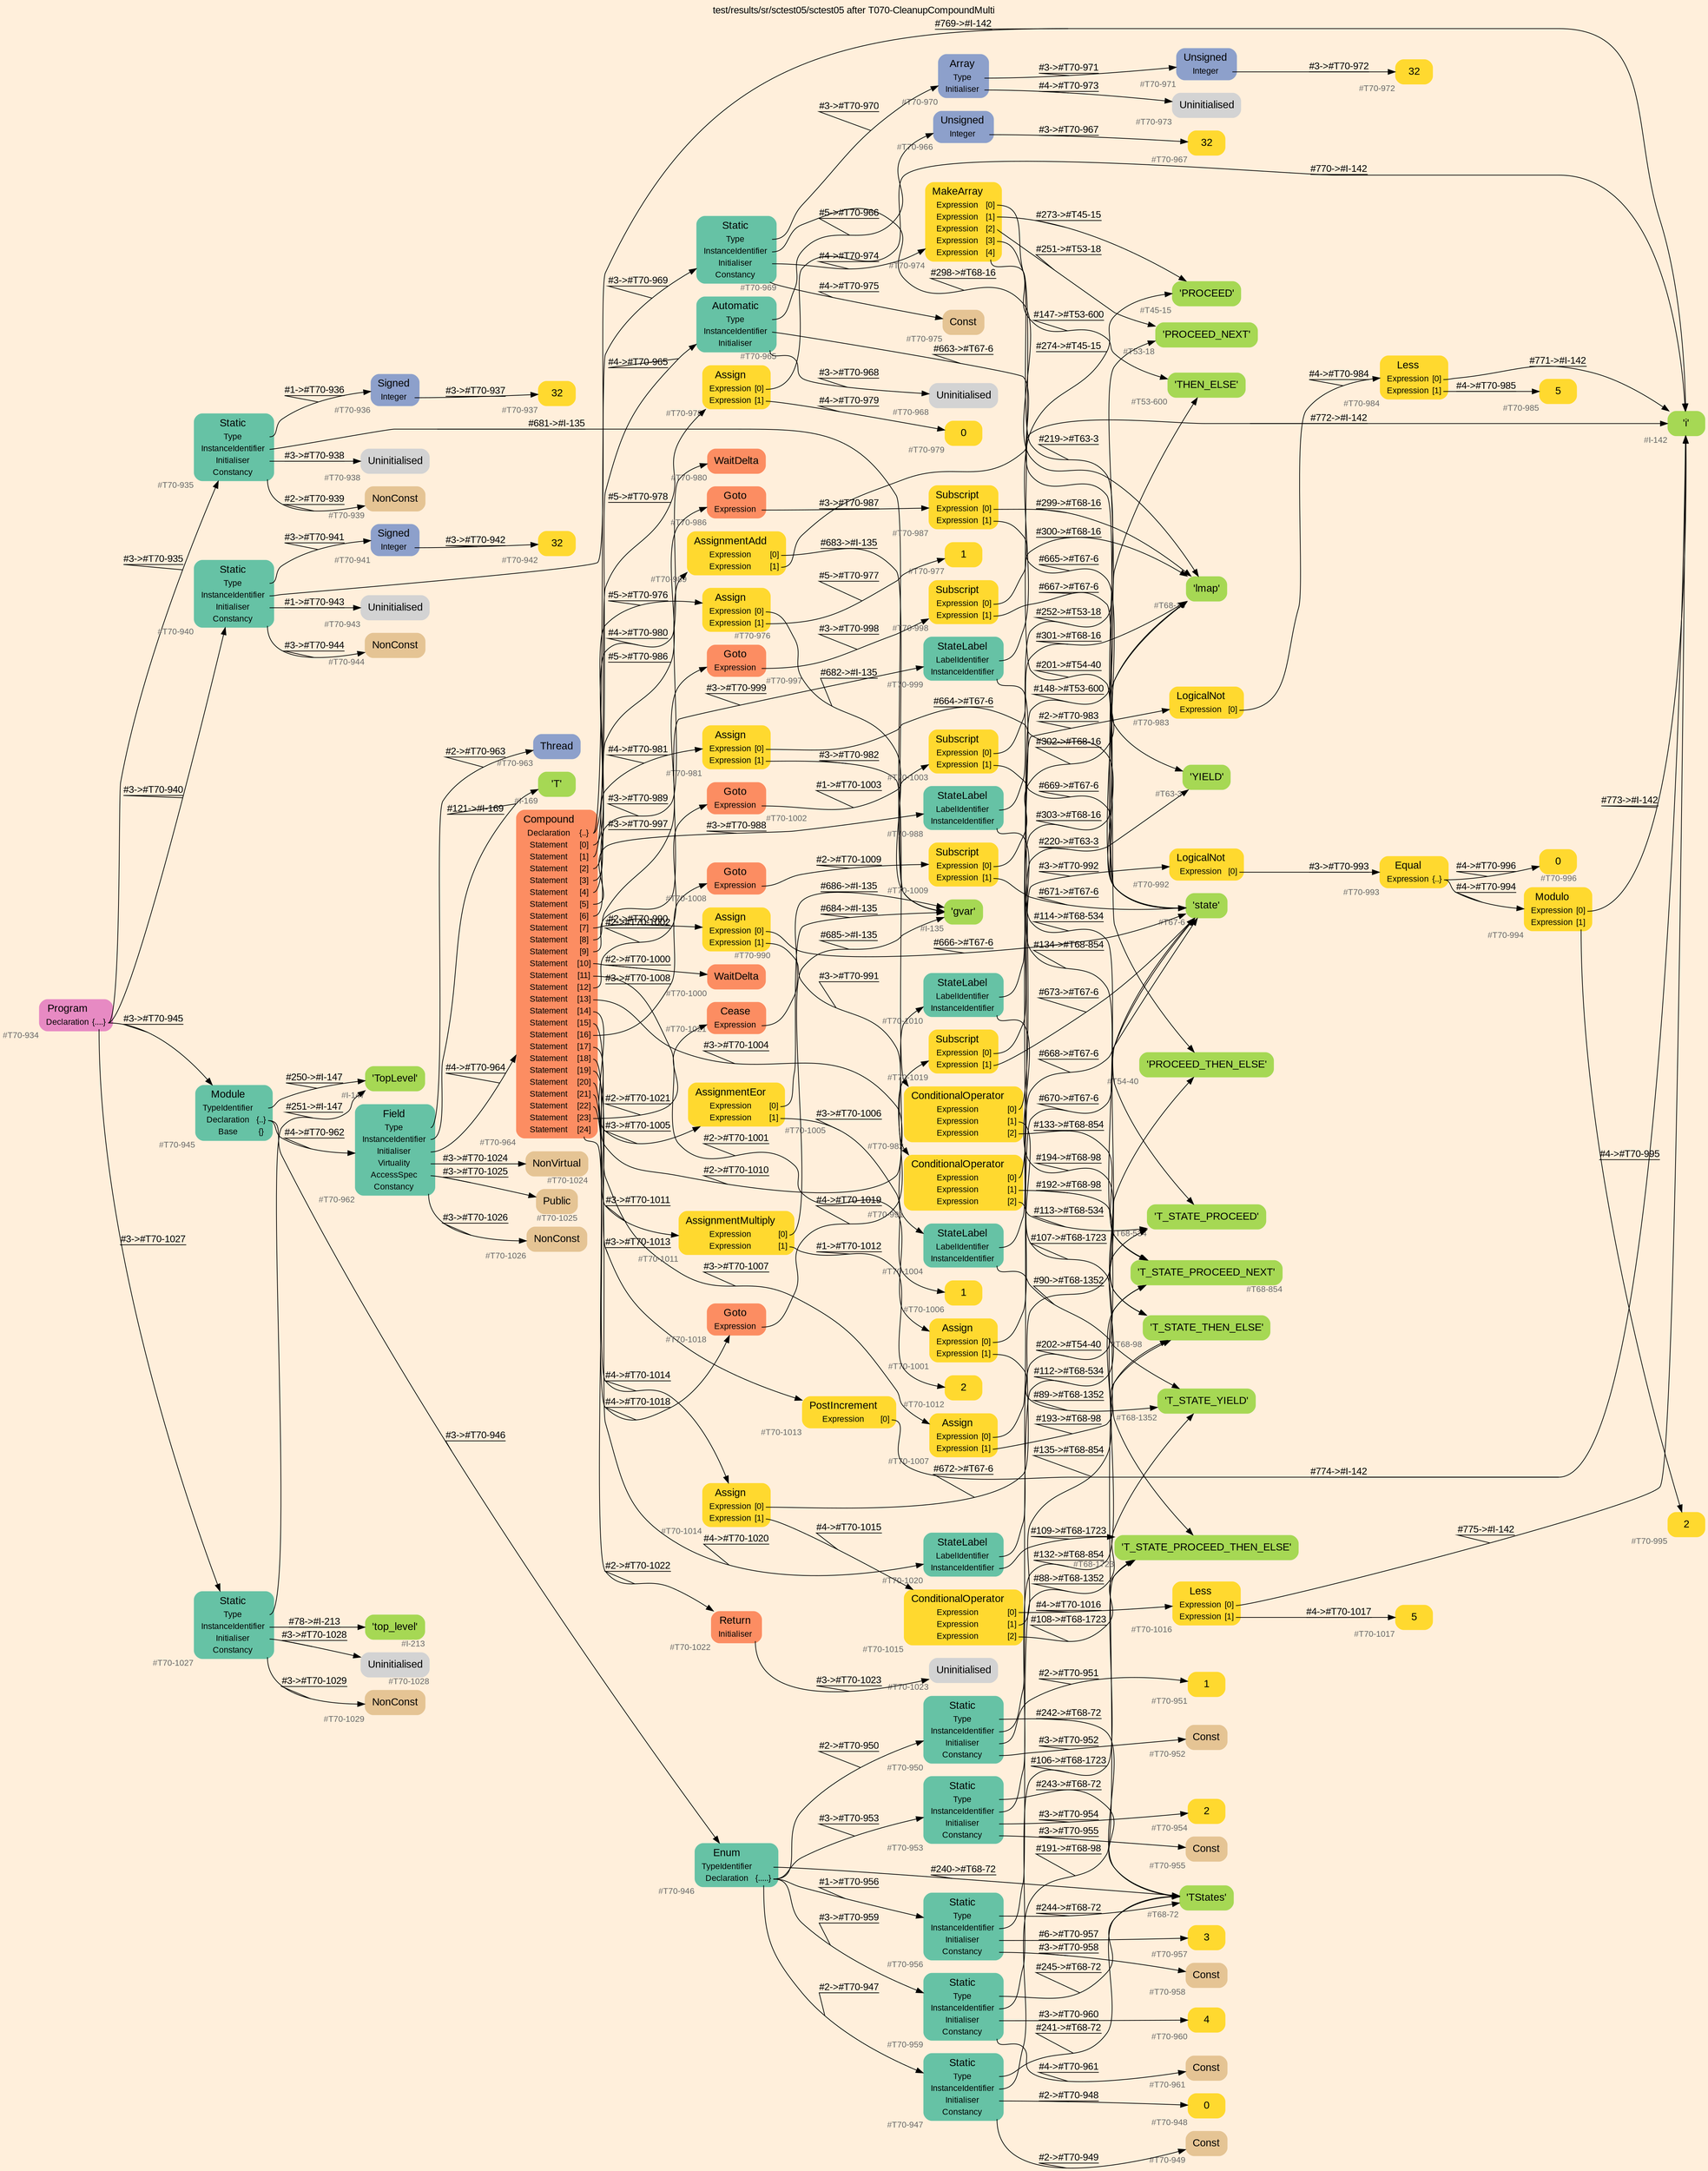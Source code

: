 digraph "test/results/sr/sctest05/sctest05 after T070-CleanupCompoundMulti" {
label = "test/results/sr/sctest05/sctest05 after T070-CleanupCompoundMulti"
labelloc = t
graph [
    rankdir = "LR"
    ranksep = 0.3
    bgcolor = antiquewhite1
    color = black
    fontcolor = black
    fontname = "Arial"
];
node [
    fontname = "Arial"
];
edge [
    fontname = "Arial"
];

// -------------------- node figure --------------------
// -------- block #T70-934 ----------
"#T70-934" [
    fillcolor = "/set28/4"
    xlabel = "#T70-934"
    fontsize = "12"
    fontcolor = grey40
    shape = "plaintext"
    label = <<TABLE BORDER="0" CELLBORDER="0" CELLSPACING="0">
     <TR><TD><FONT COLOR="black" POINT-SIZE="15">Program</FONT></TD></TR>
     <TR><TD><FONT COLOR="black" POINT-SIZE="12">Declaration</FONT></TD><TD PORT="port0"><FONT COLOR="black" POINT-SIZE="12">{....}</FONT></TD></TR>
    </TABLE>>
    style = "rounded,filled"
];

// -------- block #T70-935 ----------
"#T70-935" [
    fillcolor = "/set28/1"
    xlabel = "#T70-935"
    fontsize = "12"
    fontcolor = grey40
    shape = "plaintext"
    label = <<TABLE BORDER="0" CELLBORDER="0" CELLSPACING="0">
     <TR><TD><FONT COLOR="black" POINT-SIZE="15">Static</FONT></TD></TR>
     <TR><TD><FONT COLOR="black" POINT-SIZE="12">Type</FONT></TD><TD PORT="port0"></TD></TR>
     <TR><TD><FONT COLOR="black" POINT-SIZE="12">InstanceIdentifier</FONT></TD><TD PORT="port1"></TD></TR>
     <TR><TD><FONT COLOR="black" POINT-SIZE="12">Initialiser</FONT></TD><TD PORT="port2"></TD></TR>
     <TR><TD><FONT COLOR="black" POINT-SIZE="12">Constancy</FONT></TD><TD PORT="port3"></TD></TR>
    </TABLE>>
    style = "rounded,filled"
];

// -------- block #T70-936 ----------
"#T70-936" [
    fillcolor = "/set28/3"
    xlabel = "#T70-936"
    fontsize = "12"
    fontcolor = grey40
    shape = "plaintext"
    label = <<TABLE BORDER="0" CELLBORDER="0" CELLSPACING="0">
     <TR><TD><FONT COLOR="black" POINT-SIZE="15">Signed</FONT></TD></TR>
     <TR><TD><FONT COLOR="black" POINT-SIZE="12">Integer</FONT></TD><TD PORT="port0"></TD></TR>
    </TABLE>>
    style = "rounded,filled"
];

// -------- block #T70-937 ----------
"#T70-937" [
    fillcolor = "/set28/6"
    xlabel = "#T70-937"
    fontsize = "12"
    fontcolor = grey40
    shape = "plaintext"
    label = <<TABLE BORDER="0" CELLBORDER="0" CELLSPACING="0">
     <TR><TD><FONT COLOR="black" POINT-SIZE="15">32</FONT></TD></TR>
    </TABLE>>
    style = "rounded,filled"
];

// -------- block #I-135 ----------
"#I-135" [
    fillcolor = "/set28/5"
    xlabel = "#I-135"
    fontsize = "12"
    fontcolor = grey40
    shape = "plaintext"
    label = <<TABLE BORDER="0" CELLBORDER="0" CELLSPACING="0">
     <TR><TD><FONT COLOR="black" POINT-SIZE="15">'gvar'</FONT></TD></TR>
    </TABLE>>
    style = "rounded,filled"
];

// -------- block #T70-938 ----------
"#T70-938" [
    xlabel = "#T70-938"
    fontsize = "12"
    fontcolor = grey40
    shape = "plaintext"
    label = <<TABLE BORDER="0" CELLBORDER="0" CELLSPACING="0">
     <TR><TD><FONT COLOR="black" POINT-SIZE="15">Uninitialised</FONT></TD></TR>
    </TABLE>>
    style = "rounded,filled"
];

// -------- block #T70-939 ----------
"#T70-939" [
    fillcolor = "/set28/7"
    xlabel = "#T70-939"
    fontsize = "12"
    fontcolor = grey40
    shape = "plaintext"
    label = <<TABLE BORDER="0" CELLBORDER="0" CELLSPACING="0">
     <TR><TD><FONT COLOR="black" POINT-SIZE="15">NonConst</FONT></TD></TR>
    </TABLE>>
    style = "rounded,filled"
];

// -------- block #T70-940 ----------
"#T70-940" [
    fillcolor = "/set28/1"
    xlabel = "#T70-940"
    fontsize = "12"
    fontcolor = grey40
    shape = "plaintext"
    label = <<TABLE BORDER="0" CELLBORDER="0" CELLSPACING="0">
     <TR><TD><FONT COLOR="black" POINT-SIZE="15">Static</FONT></TD></TR>
     <TR><TD><FONT COLOR="black" POINT-SIZE="12">Type</FONT></TD><TD PORT="port0"></TD></TR>
     <TR><TD><FONT COLOR="black" POINT-SIZE="12">InstanceIdentifier</FONT></TD><TD PORT="port1"></TD></TR>
     <TR><TD><FONT COLOR="black" POINT-SIZE="12">Initialiser</FONT></TD><TD PORT="port2"></TD></TR>
     <TR><TD><FONT COLOR="black" POINT-SIZE="12">Constancy</FONT></TD><TD PORT="port3"></TD></TR>
    </TABLE>>
    style = "rounded,filled"
];

// -------- block #T70-941 ----------
"#T70-941" [
    fillcolor = "/set28/3"
    xlabel = "#T70-941"
    fontsize = "12"
    fontcolor = grey40
    shape = "plaintext"
    label = <<TABLE BORDER="0" CELLBORDER="0" CELLSPACING="0">
     <TR><TD><FONT COLOR="black" POINT-SIZE="15">Signed</FONT></TD></TR>
     <TR><TD><FONT COLOR="black" POINT-SIZE="12">Integer</FONT></TD><TD PORT="port0"></TD></TR>
    </TABLE>>
    style = "rounded,filled"
];

// -------- block #T70-942 ----------
"#T70-942" [
    fillcolor = "/set28/6"
    xlabel = "#T70-942"
    fontsize = "12"
    fontcolor = grey40
    shape = "plaintext"
    label = <<TABLE BORDER="0" CELLBORDER="0" CELLSPACING="0">
     <TR><TD><FONT COLOR="black" POINT-SIZE="15">32</FONT></TD></TR>
    </TABLE>>
    style = "rounded,filled"
];

// -------- block #I-142 ----------
"#I-142" [
    fillcolor = "/set28/5"
    xlabel = "#I-142"
    fontsize = "12"
    fontcolor = grey40
    shape = "plaintext"
    label = <<TABLE BORDER="0" CELLBORDER="0" CELLSPACING="0">
     <TR><TD><FONT COLOR="black" POINT-SIZE="15">'i'</FONT></TD></TR>
    </TABLE>>
    style = "rounded,filled"
];

// -------- block #T70-943 ----------
"#T70-943" [
    xlabel = "#T70-943"
    fontsize = "12"
    fontcolor = grey40
    shape = "plaintext"
    label = <<TABLE BORDER="0" CELLBORDER="0" CELLSPACING="0">
     <TR><TD><FONT COLOR="black" POINT-SIZE="15">Uninitialised</FONT></TD></TR>
    </TABLE>>
    style = "rounded,filled"
];

// -------- block #T70-944 ----------
"#T70-944" [
    fillcolor = "/set28/7"
    xlabel = "#T70-944"
    fontsize = "12"
    fontcolor = grey40
    shape = "plaintext"
    label = <<TABLE BORDER="0" CELLBORDER="0" CELLSPACING="0">
     <TR><TD><FONT COLOR="black" POINT-SIZE="15">NonConst</FONT></TD></TR>
    </TABLE>>
    style = "rounded,filled"
];

// -------- block #T70-945 ----------
"#T70-945" [
    fillcolor = "/set28/1"
    xlabel = "#T70-945"
    fontsize = "12"
    fontcolor = grey40
    shape = "plaintext"
    label = <<TABLE BORDER="0" CELLBORDER="0" CELLSPACING="0">
     <TR><TD><FONT COLOR="black" POINT-SIZE="15">Module</FONT></TD></TR>
     <TR><TD><FONT COLOR="black" POINT-SIZE="12">TypeIdentifier</FONT></TD><TD PORT="port0"></TD></TR>
     <TR><TD><FONT COLOR="black" POINT-SIZE="12">Declaration</FONT></TD><TD PORT="port1"><FONT COLOR="black" POINT-SIZE="12">{..}</FONT></TD></TR>
     <TR><TD><FONT COLOR="black" POINT-SIZE="12">Base</FONT></TD><TD PORT="port2"><FONT COLOR="black" POINT-SIZE="12">{}</FONT></TD></TR>
    </TABLE>>
    style = "rounded,filled"
];

// -------- block #I-147 ----------
"#I-147" [
    fillcolor = "/set28/5"
    xlabel = "#I-147"
    fontsize = "12"
    fontcolor = grey40
    shape = "plaintext"
    label = <<TABLE BORDER="0" CELLBORDER="0" CELLSPACING="0">
     <TR><TD><FONT COLOR="black" POINT-SIZE="15">'TopLevel'</FONT></TD></TR>
    </TABLE>>
    style = "rounded,filled"
];

// -------- block #T70-946 ----------
"#T70-946" [
    fillcolor = "/set28/1"
    xlabel = "#T70-946"
    fontsize = "12"
    fontcolor = grey40
    shape = "plaintext"
    label = <<TABLE BORDER="0" CELLBORDER="0" CELLSPACING="0">
     <TR><TD><FONT COLOR="black" POINT-SIZE="15">Enum</FONT></TD></TR>
     <TR><TD><FONT COLOR="black" POINT-SIZE="12">TypeIdentifier</FONT></TD><TD PORT="port0"></TD></TR>
     <TR><TD><FONT COLOR="black" POINT-SIZE="12">Declaration</FONT></TD><TD PORT="port1"><FONT COLOR="black" POINT-SIZE="12">{.....}</FONT></TD></TR>
    </TABLE>>
    style = "rounded,filled"
];

// -------- block #T68-72 ----------
"#T68-72" [
    fillcolor = "/set28/5"
    xlabel = "#T68-72"
    fontsize = "12"
    fontcolor = grey40
    shape = "plaintext"
    label = <<TABLE BORDER="0" CELLBORDER="0" CELLSPACING="0">
     <TR><TD><FONT COLOR="black" POINT-SIZE="15">'TStates'</FONT></TD></TR>
    </TABLE>>
    style = "rounded,filled"
];

// -------- block #T70-947 ----------
"#T70-947" [
    fillcolor = "/set28/1"
    xlabel = "#T70-947"
    fontsize = "12"
    fontcolor = grey40
    shape = "plaintext"
    label = <<TABLE BORDER="0" CELLBORDER="0" CELLSPACING="0">
     <TR><TD><FONT COLOR="black" POINT-SIZE="15">Static</FONT></TD></TR>
     <TR><TD><FONT COLOR="black" POINT-SIZE="12">Type</FONT></TD><TD PORT="port0"></TD></TR>
     <TR><TD><FONT COLOR="black" POINT-SIZE="12">InstanceIdentifier</FONT></TD><TD PORT="port1"></TD></TR>
     <TR><TD><FONT COLOR="black" POINT-SIZE="12">Initialiser</FONT></TD><TD PORT="port2"></TD></TR>
     <TR><TD><FONT COLOR="black" POINT-SIZE="12">Constancy</FONT></TD><TD PORT="port3"></TD></TR>
    </TABLE>>
    style = "rounded,filled"
];

// -------- block #T68-98 ----------
"#T68-98" [
    fillcolor = "/set28/5"
    xlabel = "#T68-98"
    fontsize = "12"
    fontcolor = grey40
    shape = "plaintext"
    label = <<TABLE BORDER="0" CELLBORDER="0" CELLSPACING="0">
     <TR><TD><FONT COLOR="black" POINT-SIZE="15">'T_STATE_THEN_ELSE'</FONT></TD></TR>
    </TABLE>>
    style = "rounded,filled"
];

// -------- block #T70-948 ----------
"#T70-948" [
    fillcolor = "/set28/6"
    xlabel = "#T70-948"
    fontsize = "12"
    fontcolor = grey40
    shape = "plaintext"
    label = <<TABLE BORDER="0" CELLBORDER="0" CELLSPACING="0">
     <TR><TD><FONT COLOR="black" POINT-SIZE="15">0</FONT></TD></TR>
    </TABLE>>
    style = "rounded,filled"
];

// -------- block #T70-949 ----------
"#T70-949" [
    fillcolor = "/set28/7"
    xlabel = "#T70-949"
    fontsize = "12"
    fontcolor = grey40
    shape = "plaintext"
    label = <<TABLE BORDER="0" CELLBORDER="0" CELLSPACING="0">
     <TR><TD><FONT COLOR="black" POINT-SIZE="15">Const</FONT></TD></TR>
    </TABLE>>
    style = "rounded,filled"
];

// -------- block #T70-950 ----------
"#T70-950" [
    fillcolor = "/set28/1"
    xlabel = "#T70-950"
    fontsize = "12"
    fontcolor = grey40
    shape = "plaintext"
    label = <<TABLE BORDER="0" CELLBORDER="0" CELLSPACING="0">
     <TR><TD><FONT COLOR="black" POINT-SIZE="15">Static</FONT></TD></TR>
     <TR><TD><FONT COLOR="black" POINT-SIZE="12">Type</FONT></TD><TD PORT="port0"></TD></TR>
     <TR><TD><FONT COLOR="black" POINT-SIZE="12">InstanceIdentifier</FONT></TD><TD PORT="port1"></TD></TR>
     <TR><TD><FONT COLOR="black" POINT-SIZE="12">Initialiser</FONT></TD><TD PORT="port2"></TD></TR>
     <TR><TD><FONT COLOR="black" POINT-SIZE="12">Constancy</FONT></TD><TD PORT="port3"></TD></TR>
    </TABLE>>
    style = "rounded,filled"
];

// -------- block #T68-534 ----------
"#T68-534" [
    fillcolor = "/set28/5"
    xlabel = "#T68-534"
    fontsize = "12"
    fontcolor = grey40
    shape = "plaintext"
    label = <<TABLE BORDER="0" CELLBORDER="0" CELLSPACING="0">
     <TR><TD><FONT COLOR="black" POINT-SIZE="15">'T_STATE_PROCEED'</FONT></TD></TR>
    </TABLE>>
    style = "rounded,filled"
];

// -------- block #T70-951 ----------
"#T70-951" [
    fillcolor = "/set28/6"
    xlabel = "#T70-951"
    fontsize = "12"
    fontcolor = grey40
    shape = "plaintext"
    label = <<TABLE BORDER="0" CELLBORDER="0" CELLSPACING="0">
     <TR><TD><FONT COLOR="black" POINT-SIZE="15">1</FONT></TD></TR>
    </TABLE>>
    style = "rounded,filled"
];

// -------- block #T70-952 ----------
"#T70-952" [
    fillcolor = "/set28/7"
    xlabel = "#T70-952"
    fontsize = "12"
    fontcolor = grey40
    shape = "plaintext"
    label = <<TABLE BORDER="0" CELLBORDER="0" CELLSPACING="0">
     <TR><TD><FONT COLOR="black" POINT-SIZE="15">Const</FONT></TD></TR>
    </TABLE>>
    style = "rounded,filled"
];

// -------- block #T70-953 ----------
"#T70-953" [
    fillcolor = "/set28/1"
    xlabel = "#T70-953"
    fontsize = "12"
    fontcolor = grey40
    shape = "plaintext"
    label = <<TABLE BORDER="0" CELLBORDER="0" CELLSPACING="0">
     <TR><TD><FONT COLOR="black" POINT-SIZE="15">Static</FONT></TD></TR>
     <TR><TD><FONT COLOR="black" POINT-SIZE="12">Type</FONT></TD><TD PORT="port0"></TD></TR>
     <TR><TD><FONT COLOR="black" POINT-SIZE="12">InstanceIdentifier</FONT></TD><TD PORT="port1"></TD></TR>
     <TR><TD><FONT COLOR="black" POINT-SIZE="12">Initialiser</FONT></TD><TD PORT="port2"></TD></TR>
     <TR><TD><FONT COLOR="black" POINT-SIZE="12">Constancy</FONT></TD><TD PORT="port3"></TD></TR>
    </TABLE>>
    style = "rounded,filled"
];

// -------- block #T68-854 ----------
"#T68-854" [
    fillcolor = "/set28/5"
    xlabel = "#T68-854"
    fontsize = "12"
    fontcolor = grey40
    shape = "plaintext"
    label = <<TABLE BORDER="0" CELLBORDER="0" CELLSPACING="0">
     <TR><TD><FONT COLOR="black" POINT-SIZE="15">'T_STATE_PROCEED_NEXT'</FONT></TD></TR>
    </TABLE>>
    style = "rounded,filled"
];

// -------- block #T70-954 ----------
"#T70-954" [
    fillcolor = "/set28/6"
    xlabel = "#T70-954"
    fontsize = "12"
    fontcolor = grey40
    shape = "plaintext"
    label = <<TABLE BORDER="0" CELLBORDER="0" CELLSPACING="0">
     <TR><TD><FONT COLOR="black" POINT-SIZE="15">2</FONT></TD></TR>
    </TABLE>>
    style = "rounded,filled"
];

// -------- block #T70-955 ----------
"#T70-955" [
    fillcolor = "/set28/7"
    xlabel = "#T70-955"
    fontsize = "12"
    fontcolor = grey40
    shape = "plaintext"
    label = <<TABLE BORDER="0" CELLBORDER="0" CELLSPACING="0">
     <TR><TD><FONT COLOR="black" POINT-SIZE="15">Const</FONT></TD></TR>
    </TABLE>>
    style = "rounded,filled"
];

// -------- block #T70-956 ----------
"#T70-956" [
    fillcolor = "/set28/1"
    xlabel = "#T70-956"
    fontsize = "12"
    fontcolor = grey40
    shape = "plaintext"
    label = <<TABLE BORDER="0" CELLBORDER="0" CELLSPACING="0">
     <TR><TD><FONT COLOR="black" POINT-SIZE="15">Static</FONT></TD></TR>
     <TR><TD><FONT COLOR="black" POINT-SIZE="12">Type</FONT></TD><TD PORT="port0"></TD></TR>
     <TR><TD><FONT COLOR="black" POINT-SIZE="12">InstanceIdentifier</FONT></TD><TD PORT="port1"></TD></TR>
     <TR><TD><FONT COLOR="black" POINT-SIZE="12">Initialiser</FONT></TD><TD PORT="port2"></TD></TR>
     <TR><TD><FONT COLOR="black" POINT-SIZE="12">Constancy</FONT></TD><TD PORT="port3"></TD></TR>
    </TABLE>>
    style = "rounded,filled"
];

// -------- block #T68-1352 ----------
"#T68-1352" [
    fillcolor = "/set28/5"
    xlabel = "#T68-1352"
    fontsize = "12"
    fontcolor = grey40
    shape = "plaintext"
    label = <<TABLE BORDER="0" CELLBORDER="0" CELLSPACING="0">
     <TR><TD><FONT COLOR="black" POINT-SIZE="15">'T_STATE_YIELD'</FONT></TD></TR>
    </TABLE>>
    style = "rounded,filled"
];

// -------- block #T70-957 ----------
"#T70-957" [
    fillcolor = "/set28/6"
    xlabel = "#T70-957"
    fontsize = "12"
    fontcolor = grey40
    shape = "plaintext"
    label = <<TABLE BORDER="0" CELLBORDER="0" CELLSPACING="0">
     <TR><TD><FONT COLOR="black" POINT-SIZE="15">3</FONT></TD></TR>
    </TABLE>>
    style = "rounded,filled"
];

// -------- block #T70-958 ----------
"#T70-958" [
    fillcolor = "/set28/7"
    xlabel = "#T70-958"
    fontsize = "12"
    fontcolor = grey40
    shape = "plaintext"
    label = <<TABLE BORDER="0" CELLBORDER="0" CELLSPACING="0">
     <TR><TD><FONT COLOR="black" POINT-SIZE="15">Const</FONT></TD></TR>
    </TABLE>>
    style = "rounded,filled"
];

// -------- block #T70-959 ----------
"#T70-959" [
    fillcolor = "/set28/1"
    xlabel = "#T70-959"
    fontsize = "12"
    fontcolor = grey40
    shape = "plaintext"
    label = <<TABLE BORDER="0" CELLBORDER="0" CELLSPACING="0">
     <TR><TD><FONT COLOR="black" POINT-SIZE="15">Static</FONT></TD></TR>
     <TR><TD><FONT COLOR="black" POINT-SIZE="12">Type</FONT></TD><TD PORT="port0"></TD></TR>
     <TR><TD><FONT COLOR="black" POINT-SIZE="12">InstanceIdentifier</FONT></TD><TD PORT="port1"></TD></TR>
     <TR><TD><FONT COLOR="black" POINT-SIZE="12">Initialiser</FONT></TD><TD PORT="port2"></TD></TR>
     <TR><TD><FONT COLOR="black" POINT-SIZE="12">Constancy</FONT></TD><TD PORT="port3"></TD></TR>
    </TABLE>>
    style = "rounded,filled"
];

// -------- block #T68-1723 ----------
"#T68-1723" [
    fillcolor = "/set28/5"
    xlabel = "#T68-1723"
    fontsize = "12"
    fontcolor = grey40
    shape = "plaintext"
    label = <<TABLE BORDER="0" CELLBORDER="0" CELLSPACING="0">
     <TR><TD><FONT COLOR="black" POINT-SIZE="15">'T_STATE_PROCEED_THEN_ELSE'</FONT></TD></TR>
    </TABLE>>
    style = "rounded,filled"
];

// -------- block #T70-960 ----------
"#T70-960" [
    fillcolor = "/set28/6"
    xlabel = "#T70-960"
    fontsize = "12"
    fontcolor = grey40
    shape = "plaintext"
    label = <<TABLE BORDER="0" CELLBORDER="0" CELLSPACING="0">
     <TR><TD><FONT COLOR="black" POINT-SIZE="15">4</FONT></TD></TR>
    </TABLE>>
    style = "rounded,filled"
];

// -------- block #T70-961 ----------
"#T70-961" [
    fillcolor = "/set28/7"
    xlabel = "#T70-961"
    fontsize = "12"
    fontcolor = grey40
    shape = "plaintext"
    label = <<TABLE BORDER="0" CELLBORDER="0" CELLSPACING="0">
     <TR><TD><FONT COLOR="black" POINT-SIZE="15">Const</FONT></TD></TR>
    </TABLE>>
    style = "rounded,filled"
];

// -------- block #T70-962 ----------
"#T70-962" [
    fillcolor = "/set28/1"
    xlabel = "#T70-962"
    fontsize = "12"
    fontcolor = grey40
    shape = "plaintext"
    label = <<TABLE BORDER="0" CELLBORDER="0" CELLSPACING="0">
     <TR><TD><FONT COLOR="black" POINT-SIZE="15">Field</FONT></TD></TR>
     <TR><TD><FONT COLOR="black" POINT-SIZE="12">Type</FONT></TD><TD PORT="port0"></TD></TR>
     <TR><TD><FONT COLOR="black" POINT-SIZE="12">InstanceIdentifier</FONT></TD><TD PORT="port1"></TD></TR>
     <TR><TD><FONT COLOR="black" POINT-SIZE="12">Initialiser</FONT></TD><TD PORT="port2"></TD></TR>
     <TR><TD><FONT COLOR="black" POINT-SIZE="12">Virtuality</FONT></TD><TD PORT="port3"></TD></TR>
     <TR><TD><FONT COLOR="black" POINT-SIZE="12">AccessSpec</FONT></TD><TD PORT="port4"></TD></TR>
     <TR><TD><FONT COLOR="black" POINT-SIZE="12">Constancy</FONT></TD><TD PORT="port5"></TD></TR>
    </TABLE>>
    style = "rounded,filled"
];

// -------- block #T70-963 ----------
"#T70-963" [
    fillcolor = "/set28/3"
    xlabel = "#T70-963"
    fontsize = "12"
    fontcolor = grey40
    shape = "plaintext"
    label = <<TABLE BORDER="0" CELLBORDER="0" CELLSPACING="0">
     <TR><TD><FONT COLOR="black" POINT-SIZE="15">Thread</FONT></TD></TR>
    </TABLE>>
    style = "rounded,filled"
];

// -------- block #I-169 ----------
"#I-169" [
    fillcolor = "/set28/5"
    xlabel = "#I-169"
    fontsize = "12"
    fontcolor = grey40
    shape = "plaintext"
    label = <<TABLE BORDER="0" CELLBORDER="0" CELLSPACING="0">
     <TR><TD><FONT COLOR="black" POINT-SIZE="15">'T'</FONT></TD></TR>
    </TABLE>>
    style = "rounded,filled"
];

// -------- block #T70-964 ----------
"#T70-964" [
    fillcolor = "/set28/2"
    xlabel = "#T70-964"
    fontsize = "12"
    fontcolor = grey40
    shape = "plaintext"
    label = <<TABLE BORDER="0" CELLBORDER="0" CELLSPACING="0">
     <TR><TD><FONT COLOR="black" POINT-SIZE="15">Compound</FONT></TD></TR>
     <TR><TD><FONT COLOR="black" POINT-SIZE="12">Declaration</FONT></TD><TD PORT="port0"><FONT COLOR="black" POINT-SIZE="12">{..}</FONT></TD></TR>
     <TR><TD><FONT COLOR="black" POINT-SIZE="12">Statement</FONT></TD><TD PORT="port1"><FONT COLOR="black" POINT-SIZE="12">[0]</FONT></TD></TR>
     <TR><TD><FONT COLOR="black" POINT-SIZE="12">Statement</FONT></TD><TD PORT="port2"><FONT COLOR="black" POINT-SIZE="12">[1]</FONT></TD></TR>
     <TR><TD><FONT COLOR="black" POINT-SIZE="12">Statement</FONT></TD><TD PORT="port3"><FONT COLOR="black" POINT-SIZE="12">[2]</FONT></TD></TR>
     <TR><TD><FONT COLOR="black" POINT-SIZE="12">Statement</FONT></TD><TD PORT="port4"><FONT COLOR="black" POINT-SIZE="12">[3]</FONT></TD></TR>
     <TR><TD><FONT COLOR="black" POINT-SIZE="12">Statement</FONT></TD><TD PORT="port5"><FONT COLOR="black" POINT-SIZE="12">[4]</FONT></TD></TR>
     <TR><TD><FONT COLOR="black" POINT-SIZE="12">Statement</FONT></TD><TD PORT="port6"><FONT COLOR="black" POINT-SIZE="12">[5]</FONT></TD></TR>
     <TR><TD><FONT COLOR="black" POINT-SIZE="12">Statement</FONT></TD><TD PORT="port7"><FONT COLOR="black" POINT-SIZE="12">[6]</FONT></TD></TR>
     <TR><TD><FONT COLOR="black" POINT-SIZE="12">Statement</FONT></TD><TD PORT="port8"><FONT COLOR="black" POINT-SIZE="12">[7]</FONT></TD></TR>
     <TR><TD><FONT COLOR="black" POINT-SIZE="12">Statement</FONT></TD><TD PORT="port9"><FONT COLOR="black" POINT-SIZE="12">[8]</FONT></TD></TR>
     <TR><TD><FONT COLOR="black" POINT-SIZE="12">Statement</FONT></TD><TD PORT="port10"><FONT COLOR="black" POINT-SIZE="12">[9]</FONT></TD></TR>
     <TR><TD><FONT COLOR="black" POINT-SIZE="12">Statement</FONT></TD><TD PORT="port11"><FONT COLOR="black" POINT-SIZE="12">[10]</FONT></TD></TR>
     <TR><TD><FONT COLOR="black" POINT-SIZE="12">Statement</FONT></TD><TD PORT="port12"><FONT COLOR="black" POINT-SIZE="12">[11]</FONT></TD></TR>
     <TR><TD><FONT COLOR="black" POINT-SIZE="12">Statement</FONT></TD><TD PORT="port13"><FONT COLOR="black" POINT-SIZE="12">[12]</FONT></TD></TR>
     <TR><TD><FONT COLOR="black" POINT-SIZE="12">Statement</FONT></TD><TD PORT="port14"><FONT COLOR="black" POINT-SIZE="12">[13]</FONT></TD></TR>
     <TR><TD><FONT COLOR="black" POINT-SIZE="12">Statement</FONT></TD><TD PORT="port15"><FONT COLOR="black" POINT-SIZE="12">[14]</FONT></TD></TR>
     <TR><TD><FONT COLOR="black" POINT-SIZE="12">Statement</FONT></TD><TD PORT="port16"><FONT COLOR="black" POINT-SIZE="12">[15]</FONT></TD></TR>
     <TR><TD><FONT COLOR="black" POINT-SIZE="12">Statement</FONT></TD><TD PORT="port17"><FONT COLOR="black" POINT-SIZE="12">[16]</FONT></TD></TR>
     <TR><TD><FONT COLOR="black" POINT-SIZE="12">Statement</FONT></TD><TD PORT="port18"><FONT COLOR="black" POINT-SIZE="12">[17]</FONT></TD></TR>
     <TR><TD><FONT COLOR="black" POINT-SIZE="12">Statement</FONT></TD><TD PORT="port19"><FONT COLOR="black" POINT-SIZE="12">[18]</FONT></TD></TR>
     <TR><TD><FONT COLOR="black" POINT-SIZE="12">Statement</FONT></TD><TD PORT="port20"><FONT COLOR="black" POINT-SIZE="12">[19]</FONT></TD></TR>
     <TR><TD><FONT COLOR="black" POINT-SIZE="12">Statement</FONT></TD><TD PORT="port21"><FONT COLOR="black" POINT-SIZE="12">[20]</FONT></TD></TR>
     <TR><TD><FONT COLOR="black" POINT-SIZE="12">Statement</FONT></TD><TD PORT="port22"><FONT COLOR="black" POINT-SIZE="12">[21]</FONT></TD></TR>
     <TR><TD><FONT COLOR="black" POINT-SIZE="12">Statement</FONT></TD><TD PORT="port23"><FONT COLOR="black" POINT-SIZE="12">[22]</FONT></TD></TR>
     <TR><TD><FONT COLOR="black" POINT-SIZE="12">Statement</FONT></TD><TD PORT="port24"><FONT COLOR="black" POINT-SIZE="12">[23]</FONT></TD></TR>
     <TR><TD><FONT COLOR="black" POINT-SIZE="12">Statement</FONT></TD><TD PORT="port25"><FONT COLOR="black" POINT-SIZE="12">[24]</FONT></TD></TR>
    </TABLE>>
    style = "rounded,filled"
];

// -------- block #T70-965 ----------
"#T70-965" [
    fillcolor = "/set28/1"
    xlabel = "#T70-965"
    fontsize = "12"
    fontcolor = grey40
    shape = "plaintext"
    label = <<TABLE BORDER="0" CELLBORDER="0" CELLSPACING="0">
     <TR><TD><FONT COLOR="black" POINT-SIZE="15">Automatic</FONT></TD></TR>
     <TR><TD><FONT COLOR="black" POINT-SIZE="12">Type</FONT></TD><TD PORT="port0"></TD></TR>
     <TR><TD><FONT COLOR="black" POINT-SIZE="12">InstanceIdentifier</FONT></TD><TD PORT="port1"></TD></TR>
     <TR><TD><FONT COLOR="black" POINT-SIZE="12">Initialiser</FONT></TD><TD PORT="port2"></TD></TR>
    </TABLE>>
    style = "rounded,filled"
];

// -------- block #T70-966 ----------
"#T70-966" [
    fillcolor = "/set28/3"
    xlabel = "#T70-966"
    fontsize = "12"
    fontcolor = grey40
    shape = "plaintext"
    label = <<TABLE BORDER="0" CELLBORDER="0" CELLSPACING="0">
     <TR><TD><FONT COLOR="black" POINT-SIZE="15">Unsigned</FONT></TD></TR>
     <TR><TD><FONT COLOR="black" POINT-SIZE="12">Integer</FONT></TD><TD PORT="port0"></TD></TR>
    </TABLE>>
    style = "rounded,filled"
];

// -------- block #T70-967 ----------
"#T70-967" [
    fillcolor = "/set28/6"
    xlabel = "#T70-967"
    fontsize = "12"
    fontcolor = grey40
    shape = "plaintext"
    label = <<TABLE BORDER="0" CELLBORDER="0" CELLSPACING="0">
     <TR><TD><FONT COLOR="black" POINT-SIZE="15">32</FONT></TD></TR>
    </TABLE>>
    style = "rounded,filled"
];

// -------- block #T67-6 ----------
"#T67-6" [
    fillcolor = "/set28/5"
    xlabel = "#T67-6"
    fontsize = "12"
    fontcolor = grey40
    shape = "plaintext"
    label = <<TABLE BORDER="0" CELLBORDER="0" CELLSPACING="0">
     <TR><TD><FONT COLOR="black" POINT-SIZE="15">'state'</FONT></TD></TR>
    </TABLE>>
    style = "rounded,filled"
];

// -------- block #T70-968 ----------
"#T70-968" [
    xlabel = "#T70-968"
    fontsize = "12"
    fontcolor = grey40
    shape = "plaintext"
    label = <<TABLE BORDER="0" CELLBORDER="0" CELLSPACING="0">
     <TR><TD><FONT COLOR="black" POINT-SIZE="15">Uninitialised</FONT></TD></TR>
    </TABLE>>
    style = "rounded,filled"
];

// -------- block #T70-969 ----------
"#T70-969" [
    fillcolor = "/set28/1"
    xlabel = "#T70-969"
    fontsize = "12"
    fontcolor = grey40
    shape = "plaintext"
    label = <<TABLE BORDER="0" CELLBORDER="0" CELLSPACING="0">
     <TR><TD><FONT COLOR="black" POINT-SIZE="15">Static</FONT></TD></TR>
     <TR><TD><FONT COLOR="black" POINT-SIZE="12">Type</FONT></TD><TD PORT="port0"></TD></TR>
     <TR><TD><FONT COLOR="black" POINT-SIZE="12">InstanceIdentifier</FONT></TD><TD PORT="port1"></TD></TR>
     <TR><TD><FONT COLOR="black" POINT-SIZE="12">Initialiser</FONT></TD><TD PORT="port2"></TD></TR>
     <TR><TD><FONT COLOR="black" POINT-SIZE="12">Constancy</FONT></TD><TD PORT="port3"></TD></TR>
    </TABLE>>
    style = "rounded,filled"
];

// -------- block #T70-970 ----------
"#T70-970" [
    fillcolor = "/set28/3"
    xlabel = "#T70-970"
    fontsize = "12"
    fontcolor = grey40
    shape = "plaintext"
    label = <<TABLE BORDER="0" CELLBORDER="0" CELLSPACING="0">
     <TR><TD><FONT COLOR="black" POINT-SIZE="15">Array</FONT></TD></TR>
     <TR><TD><FONT COLOR="black" POINT-SIZE="12">Type</FONT></TD><TD PORT="port0"></TD></TR>
     <TR><TD><FONT COLOR="black" POINT-SIZE="12">Initialiser</FONT></TD><TD PORT="port1"></TD></TR>
    </TABLE>>
    style = "rounded,filled"
];

// -------- block #T70-971 ----------
"#T70-971" [
    fillcolor = "/set28/3"
    xlabel = "#T70-971"
    fontsize = "12"
    fontcolor = grey40
    shape = "plaintext"
    label = <<TABLE BORDER="0" CELLBORDER="0" CELLSPACING="0">
     <TR><TD><FONT COLOR="black" POINT-SIZE="15">Unsigned</FONT></TD></TR>
     <TR><TD><FONT COLOR="black" POINT-SIZE="12">Integer</FONT></TD><TD PORT="port0"></TD></TR>
    </TABLE>>
    style = "rounded,filled"
];

// -------- block #T70-972 ----------
"#T70-972" [
    fillcolor = "/set28/6"
    xlabel = "#T70-972"
    fontsize = "12"
    fontcolor = grey40
    shape = "plaintext"
    label = <<TABLE BORDER="0" CELLBORDER="0" CELLSPACING="0">
     <TR><TD><FONT COLOR="black" POINT-SIZE="15">32</FONT></TD></TR>
    </TABLE>>
    style = "rounded,filled"
];

// -------- block #T70-973 ----------
"#T70-973" [
    xlabel = "#T70-973"
    fontsize = "12"
    fontcolor = grey40
    shape = "plaintext"
    label = <<TABLE BORDER="0" CELLBORDER="0" CELLSPACING="0">
     <TR><TD><FONT COLOR="black" POINT-SIZE="15">Uninitialised</FONT></TD></TR>
    </TABLE>>
    style = "rounded,filled"
];

// -------- block #T68-16 ----------
"#T68-16" [
    fillcolor = "/set28/5"
    xlabel = "#T68-16"
    fontsize = "12"
    fontcolor = grey40
    shape = "plaintext"
    label = <<TABLE BORDER="0" CELLBORDER="0" CELLSPACING="0">
     <TR><TD><FONT COLOR="black" POINT-SIZE="15">'lmap'</FONT></TD></TR>
    </TABLE>>
    style = "rounded,filled"
];

// -------- block #T70-974 ----------
"#T70-974" [
    fillcolor = "/set28/6"
    xlabel = "#T70-974"
    fontsize = "12"
    fontcolor = grey40
    shape = "plaintext"
    label = <<TABLE BORDER="0" CELLBORDER="0" CELLSPACING="0">
     <TR><TD><FONT COLOR="black" POINT-SIZE="15">MakeArray</FONT></TD></TR>
     <TR><TD><FONT COLOR="black" POINT-SIZE="12">Expression</FONT></TD><TD PORT="port0"><FONT COLOR="black" POINT-SIZE="12">[0]</FONT></TD></TR>
     <TR><TD><FONT COLOR="black" POINT-SIZE="12">Expression</FONT></TD><TD PORT="port1"><FONT COLOR="black" POINT-SIZE="12">[1]</FONT></TD></TR>
     <TR><TD><FONT COLOR="black" POINT-SIZE="12">Expression</FONT></TD><TD PORT="port2"><FONT COLOR="black" POINT-SIZE="12">[2]</FONT></TD></TR>
     <TR><TD><FONT COLOR="black" POINT-SIZE="12">Expression</FONT></TD><TD PORT="port3"><FONT COLOR="black" POINT-SIZE="12">[3]</FONT></TD></TR>
     <TR><TD><FONT COLOR="black" POINT-SIZE="12">Expression</FONT></TD><TD PORT="port4"><FONT COLOR="black" POINT-SIZE="12">[4]</FONT></TD></TR>
    </TABLE>>
    style = "rounded,filled"
];

// -------- block #T53-600 ----------
"#T53-600" [
    fillcolor = "/set28/5"
    xlabel = "#T53-600"
    fontsize = "12"
    fontcolor = grey40
    shape = "plaintext"
    label = <<TABLE BORDER="0" CELLBORDER="0" CELLSPACING="0">
     <TR><TD><FONT COLOR="black" POINT-SIZE="15">'THEN_ELSE'</FONT></TD></TR>
    </TABLE>>
    style = "rounded,filled"
];

// -------- block #T45-15 ----------
"#T45-15" [
    fillcolor = "/set28/5"
    xlabel = "#T45-15"
    fontsize = "12"
    fontcolor = grey40
    shape = "plaintext"
    label = <<TABLE BORDER="0" CELLBORDER="0" CELLSPACING="0">
     <TR><TD><FONT COLOR="black" POINT-SIZE="15">'PROCEED'</FONT></TD></TR>
    </TABLE>>
    style = "rounded,filled"
];

// -------- block #T53-18 ----------
"#T53-18" [
    fillcolor = "/set28/5"
    xlabel = "#T53-18"
    fontsize = "12"
    fontcolor = grey40
    shape = "plaintext"
    label = <<TABLE BORDER="0" CELLBORDER="0" CELLSPACING="0">
     <TR><TD><FONT COLOR="black" POINT-SIZE="15">'PROCEED_NEXT'</FONT></TD></TR>
    </TABLE>>
    style = "rounded,filled"
];

// -------- block #T63-3 ----------
"#T63-3" [
    fillcolor = "/set28/5"
    xlabel = "#T63-3"
    fontsize = "12"
    fontcolor = grey40
    shape = "plaintext"
    label = <<TABLE BORDER="0" CELLBORDER="0" CELLSPACING="0">
     <TR><TD><FONT COLOR="black" POINT-SIZE="15">'YIELD'</FONT></TD></TR>
    </TABLE>>
    style = "rounded,filled"
];

// -------- block #T54-40 ----------
"#T54-40" [
    fillcolor = "/set28/5"
    xlabel = "#T54-40"
    fontsize = "12"
    fontcolor = grey40
    shape = "plaintext"
    label = <<TABLE BORDER="0" CELLBORDER="0" CELLSPACING="0">
     <TR><TD><FONT COLOR="black" POINT-SIZE="15">'PROCEED_THEN_ELSE'</FONT></TD></TR>
    </TABLE>>
    style = "rounded,filled"
];

// -------- block #T70-975 ----------
"#T70-975" [
    fillcolor = "/set28/7"
    xlabel = "#T70-975"
    fontsize = "12"
    fontcolor = grey40
    shape = "plaintext"
    label = <<TABLE BORDER="0" CELLBORDER="0" CELLSPACING="0">
     <TR><TD><FONT COLOR="black" POINT-SIZE="15">Const</FONT></TD></TR>
    </TABLE>>
    style = "rounded,filled"
];

// -------- block #T70-976 ----------
"#T70-976" [
    fillcolor = "/set28/6"
    xlabel = "#T70-976"
    fontsize = "12"
    fontcolor = grey40
    shape = "plaintext"
    label = <<TABLE BORDER="0" CELLBORDER="0" CELLSPACING="0">
     <TR><TD><FONT COLOR="black" POINT-SIZE="15">Assign</FONT></TD></TR>
     <TR><TD><FONT COLOR="black" POINT-SIZE="12">Expression</FONT></TD><TD PORT="port0"><FONT COLOR="black" POINT-SIZE="12">[0]</FONT></TD></TR>
     <TR><TD><FONT COLOR="black" POINT-SIZE="12">Expression</FONT></TD><TD PORT="port1"><FONT COLOR="black" POINT-SIZE="12">[1]</FONT></TD></TR>
    </TABLE>>
    style = "rounded,filled"
];

// -------- block #T70-977 ----------
"#T70-977" [
    fillcolor = "/set28/6"
    xlabel = "#T70-977"
    fontsize = "12"
    fontcolor = grey40
    shape = "plaintext"
    label = <<TABLE BORDER="0" CELLBORDER="0" CELLSPACING="0">
     <TR><TD><FONT COLOR="black" POINT-SIZE="15">1</FONT></TD></TR>
    </TABLE>>
    style = "rounded,filled"
];

// -------- block #T70-978 ----------
"#T70-978" [
    fillcolor = "/set28/6"
    xlabel = "#T70-978"
    fontsize = "12"
    fontcolor = grey40
    shape = "plaintext"
    label = <<TABLE BORDER="0" CELLBORDER="0" CELLSPACING="0">
     <TR><TD><FONT COLOR="black" POINT-SIZE="15">Assign</FONT></TD></TR>
     <TR><TD><FONT COLOR="black" POINT-SIZE="12">Expression</FONT></TD><TD PORT="port0"><FONT COLOR="black" POINT-SIZE="12">[0]</FONT></TD></TR>
     <TR><TD><FONT COLOR="black" POINT-SIZE="12">Expression</FONT></TD><TD PORT="port1"><FONT COLOR="black" POINT-SIZE="12">[1]</FONT></TD></TR>
    </TABLE>>
    style = "rounded,filled"
];

// -------- block #T70-979 ----------
"#T70-979" [
    fillcolor = "/set28/6"
    xlabel = "#T70-979"
    fontsize = "12"
    fontcolor = grey40
    shape = "plaintext"
    label = <<TABLE BORDER="0" CELLBORDER="0" CELLSPACING="0">
     <TR><TD><FONT COLOR="black" POINT-SIZE="15">0</FONT></TD></TR>
    </TABLE>>
    style = "rounded,filled"
];

// -------- block #T70-980 ----------
"#T70-980" [
    fillcolor = "/set28/2"
    xlabel = "#T70-980"
    fontsize = "12"
    fontcolor = grey40
    shape = "plaintext"
    label = <<TABLE BORDER="0" CELLBORDER="0" CELLSPACING="0">
     <TR><TD><FONT COLOR="black" POINT-SIZE="15">WaitDelta</FONT></TD></TR>
    </TABLE>>
    style = "rounded,filled"
];

// -------- block #T70-981 ----------
"#T70-981" [
    fillcolor = "/set28/6"
    xlabel = "#T70-981"
    fontsize = "12"
    fontcolor = grey40
    shape = "plaintext"
    label = <<TABLE BORDER="0" CELLBORDER="0" CELLSPACING="0">
     <TR><TD><FONT COLOR="black" POINT-SIZE="15">Assign</FONT></TD></TR>
     <TR><TD><FONT COLOR="black" POINT-SIZE="12">Expression</FONT></TD><TD PORT="port0"><FONT COLOR="black" POINT-SIZE="12">[0]</FONT></TD></TR>
     <TR><TD><FONT COLOR="black" POINT-SIZE="12">Expression</FONT></TD><TD PORT="port1"><FONT COLOR="black" POINT-SIZE="12">[1]</FONT></TD></TR>
    </TABLE>>
    style = "rounded,filled"
];

// -------- block #T70-982 ----------
"#T70-982" [
    fillcolor = "/set28/6"
    xlabel = "#T70-982"
    fontsize = "12"
    fontcolor = grey40
    shape = "plaintext"
    label = <<TABLE BORDER="0" CELLBORDER="0" CELLSPACING="0">
     <TR><TD><FONT COLOR="black" POINT-SIZE="15">ConditionalOperator</FONT></TD></TR>
     <TR><TD><FONT COLOR="black" POINT-SIZE="12">Expression</FONT></TD><TD PORT="port0"><FONT COLOR="black" POINT-SIZE="12">[0]</FONT></TD></TR>
     <TR><TD><FONT COLOR="black" POINT-SIZE="12">Expression</FONT></TD><TD PORT="port1"><FONT COLOR="black" POINT-SIZE="12">[1]</FONT></TD></TR>
     <TR><TD><FONT COLOR="black" POINT-SIZE="12">Expression</FONT></TD><TD PORT="port2"><FONT COLOR="black" POINT-SIZE="12">[2]</FONT></TD></TR>
    </TABLE>>
    style = "rounded,filled"
];

// -------- block #T70-983 ----------
"#T70-983" [
    fillcolor = "/set28/6"
    xlabel = "#T70-983"
    fontsize = "12"
    fontcolor = grey40
    shape = "plaintext"
    label = <<TABLE BORDER="0" CELLBORDER="0" CELLSPACING="0">
     <TR><TD><FONT COLOR="black" POINT-SIZE="15">LogicalNot</FONT></TD></TR>
     <TR><TD><FONT COLOR="black" POINT-SIZE="12">Expression</FONT></TD><TD PORT="port0"><FONT COLOR="black" POINT-SIZE="12">[0]</FONT></TD></TR>
    </TABLE>>
    style = "rounded,filled"
];

// -------- block #T70-984 ----------
"#T70-984" [
    fillcolor = "/set28/6"
    xlabel = "#T70-984"
    fontsize = "12"
    fontcolor = grey40
    shape = "plaintext"
    label = <<TABLE BORDER="0" CELLBORDER="0" CELLSPACING="0">
     <TR><TD><FONT COLOR="black" POINT-SIZE="15">Less</FONT></TD></TR>
     <TR><TD><FONT COLOR="black" POINT-SIZE="12">Expression</FONT></TD><TD PORT="port0"><FONT COLOR="black" POINT-SIZE="12">[0]</FONT></TD></TR>
     <TR><TD><FONT COLOR="black" POINT-SIZE="12">Expression</FONT></TD><TD PORT="port1"><FONT COLOR="black" POINT-SIZE="12">[1]</FONT></TD></TR>
    </TABLE>>
    style = "rounded,filled"
];

// -------- block #T70-985 ----------
"#T70-985" [
    fillcolor = "/set28/6"
    xlabel = "#T70-985"
    fontsize = "12"
    fontcolor = grey40
    shape = "plaintext"
    label = <<TABLE BORDER="0" CELLBORDER="0" CELLSPACING="0">
     <TR><TD><FONT COLOR="black" POINT-SIZE="15">5</FONT></TD></TR>
    </TABLE>>
    style = "rounded,filled"
];

// -------- block #T70-986 ----------
"#T70-986" [
    fillcolor = "/set28/2"
    xlabel = "#T70-986"
    fontsize = "12"
    fontcolor = grey40
    shape = "plaintext"
    label = <<TABLE BORDER="0" CELLBORDER="0" CELLSPACING="0">
     <TR><TD><FONT COLOR="black" POINT-SIZE="15">Goto</FONT></TD></TR>
     <TR><TD><FONT COLOR="black" POINT-SIZE="12">Expression</FONT></TD><TD PORT="port0"></TD></TR>
    </TABLE>>
    style = "rounded,filled"
];

// -------- block #T70-987 ----------
"#T70-987" [
    fillcolor = "/set28/6"
    xlabel = "#T70-987"
    fontsize = "12"
    fontcolor = grey40
    shape = "plaintext"
    label = <<TABLE BORDER="0" CELLBORDER="0" CELLSPACING="0">
     <TR><TD><FONT COLOR="black" POINT-SIZE="15">Subscript</FONT></TD></TR>
     <TR><TD><FONT COLOR="black" POINT-SIZE="12">Expression</FONT></TD><TD PORT="port0"><FONT COLOR="black" POINT-SIZE="12">[0]</FONT></TD></TR>
     <TR><TD><FONT COLOR="black" POINT-SIZE="12">Expression</FONT></TD><TD PORT="port1"><FONT COLOR="black" POINT-SIZE="12">[1]</FONT></TD></TR>
    </TABLE>>
    style = "rounded,filled"
];

// -------- block #T70-988 ----------
"#T70-988" [
    fillcolor = "/set28/1"
    xlabel = "#T70-988"
    fontsize = "12"
    fontcolor = grey40
    shape = "plaintext"
    label = <<TABLE BORDER="0" CELLBORDER="0" CELLSPACING="0">
     <TR><TD><FONT COLOR="black" POINT-SIZE="15">StateLabel</FONT></TD></TR>
     <TR><TD><FONT COLOR="black" POINT-SIZE="12">LabelIdentifier</FONT></TD><TD PORT="port0"></TD></TR>
     <TR><TD><FONT COLOR="black" POINT-SIZE="12">InstanceIdentifier</FONT></TD><TD PORT="port1"></TD></TR>
    </TABLE>>
    style = "rounded,filled"
];

// -------- block #T70-989 ----------
"#T70-989" [
    fillcolor = "/set28/6"
    xlabel = "#T70-989"
    fontsize = "12"
    fontcolor = grey40
    shape = "plaintext"
    label = <<TABLE BORDER="0" CELLBORDER="0" CELLSPACING="0">
     <TR><TD><FONT COLOR="black" POINT-SIZE="15">AssignmentAdd</FONT></TD></TR>
     <TR><TD><FONT COLOR="black" POINT-SIZE="12">Expression</FONT></TD><TD PORT="port0"><FONT COLOR="black" POINT-SIZE="12">[0]</FONT></TD></TR>
     <TR><TD><FONT COLOR="black" POINT-SIZE="12">Expression</FONT></TD><TD PORT="port1"><FONT COLOR="black" POINT-SIZE="12">[1]</FONT></TD></TR>
    </TABLE>>
    style = "rounded,filled"
];

// -------- block #T70-990 ----------
"#T70-990" [
    fillcolor = "/set28/6"
    xlabel = "#T70-990"
    fontsize = "12"
    fontcolor = grey40
    shape = "plaintext"
    label = <<TABLE BORDER="0" CELLBORDER="0" CELLSPACING="0">
     <TR><TD><FONT COLOR="black" POINT-SIZE="15">Assign</FONT></TD></TR>
     <TR><TD><FONT COLOR="black" POINT-SIZE="12">Expression</FONT></TD><TD PORT="port0"><FONT COLOR="black" POINT-SIZE="12">[0]</FONT></TD></TR>
     <TR><TD><FONT COLOR="black" POINT-SIZE="12">Expression</FONT></TD><TD PORT="port1"><FONT COLOR="black" POINT-SIZE="12">[1]</FONT></TD></TR>
    </TABLE>>
    style = "rounded,filled"
];

// -------- block #T70-991 ----------
"#T70-991" [
    fillcolor = "/set28/6"
    xlabel = "#T70-991"
    fontsize = "12"
    fontcolor = grey40
    shape = "plaintext"
    label = <<TABLE BORDER="0" CELLBORDER="0" CELLSPACING="0">
     <TR><TD><FONT COLOR="black" POINT-SIZE="15">ConditionalOperator</FONT></TD></TR>
     <TR><TD><FONT COLOR="black" POINT-SIZE="12">Expression</FONT></TD><TD PORT="port0"><FONT COLOR="black" POINT-SIZE="12">[0]</FONT></TD></TR>
     <TR><TD><FONT COLOR="black" POINT-SIZE="12">Expression</FONT></TD><TD PORT="port1"><FONT COLOR="black" POINT-SIZE="12">[1]</FONT></TD></TR>
     <TR><TD><FONT COLOR="black" POINT-SIZE="12">Expression</FONT></TD><TD PORT="port2"><FONT COLOR="black" POINT-SIZE="12">[2]</FONT></TD></TR>
    </TABLE>>
    style = "rounded,filled"
];

// -------- block #T70-992 ----------
"#T70-992" [
    fillcolor = "/set28/6"
    xlabel = "#T70-992"
    fontsize = "12"
    fontcolor = grey40
    shape = "plaintext"
    label = <<TABLE BORDER="0" CELLBORDER="0" CELLSPACING="0">
     <TR><TD><FONT COLOR="black" POINT-SIZE="15">LogicalNot</FONT></TD></TR>
     <TR><TD><FONT COLOR="black" POINT-SIZE="12">Expression</FONT></TD><TD PORT="port0"><FONT COLOR="black" POINT-SIZE="12">[0]</FONT></TD></TR>
    </TABLE>>
    style = "rounded,filled"
];

// -------- block #T70-993 ----------
"#T70-993" [
    fillcolor = "/set28/6"
    xlabel = "#T70-993"
    fontsize = "12"
    fontcolor = grey40
    shape = "plaintext"
    label = <<TABLE BORDER="0" CELLBORDER="0" CELLSPACING="0">
     <TR><TD><FONT COLOR="black" POINT-SIZE="15">Equal</FONT></TD></TR>
     <TR><TD><FONT COLOR="black" POINT-SIZE="12">Expression</FONT></TD><TD PORT="port0"><FONT COLOR="black" POINT-SIZE="12">{..}</FONT></TD></TR>
    </TABLE>>
    style = "rounded,filled"
];

// -------- block #T70-994 ----------
"#T70-994" [
    fillcolor = "/set28/6"
    xlabel = "#T70-994"
    fontsize = "12"
    fontcolor = grey40
    shape = "plaintext"
    label = <<TABLE BORDER="0" CELLBORDER="0" CELLSPACING="0">
     <TR><TD><FONT COLOR="black" POINT-SIZE="15">Modulo</FONT></TD></TR>
     <TR><TD><FONT COLOR="black" POINT-SIZE="12">Expression</FONT></TD><TD PORT="port0"><FONT COLOR="black" POINT-SIZE="12">[0]</FONT></TD></TR>
     <TR><TD><FONT COLOR="black" POINT-SIZE="12">Expression</FONT></TD><TD PORT="port1"><FONT COLOR="black" POINT-SIZE="12">[1]</FONT></TD></TR>
    </TABLE>>
    style = "rounded,filled"
];

// -------- block #T70-995 ----------
"#T70-995" [
    fillcolor = "/set28/6"
    xlabel = "#T70-995"
    fontsize = "12"
    fontcolor = grey40
    shape = "plaintext"
    label = <<TABLE BORDER="0" CELLBORDER="0" CELLSPACING="0">
     <TR><TD><FONT COLOR="black" POINT-SIZE="15">2</FONT></TD></TR>
    </TABLE>>
    style = "rounded,filled"
];

// -------- block #T70-996 ----------
"#T70-996" [
    fillcolor = "/set28/6"
    xlabel = "#T70-996"
    fontsize = "12"
    fontcolor = grey40
    shape = "plaintext"
    label = <<TABLE BORDER="0" CELLBORDER="0" CELLSPACING="0">
     <TR><TD><FONT COLOR="black" POINT-SIZE="15">0</FONT></TD></TR>
    </TABLE>>
    style = "rounded,filled"
];

// -------- block #T70-997 ----------
"#T70-997" [
    fillcolor = "/set28/2"
    xlabel = "#T70-997"
    fontsize = "12"
    fontcolor = grey40
    shape = "plaintext"
    label = <<TABLE BORDER="0" CELLBORDER="0" CELLSPACING="0">
     <TR><TD><FONT COLOR="black" POINT-SIZE="15">Goto</FONT></TD></TR>
     <TR><TD><FONT COLOR="black" POINT-SIZE="12">Expression</FONT></TD><TD PORT="port0"></TD></TR>
    </TABLE>>
    style = "rounded,filled"
];

// -------- block #T70-998 ----------
"#T70-998" [
    fillcolor = "/set28/6"
    xlabel = "#T70-998"
    fontsize = "12"
    fontcolor = grey40
    shape = "plaintext"
    label = <<TABLE BORDER="0" CELLBORDER="0" CELLSPACING="0">
     <TR><TD><FONT COLOR="black" POINT-SIZE="15">Subscript</FONT></TD></TR>
     <TR><TD><FONT COLOR="black" POINT-SIZE="12">Expression</FONT></TD><TD PORT="port0"><FONT COLOR="black" POINT-SIZE="12">[0]</FONT></TD></TR>
     <TR><TD><FONT COLOR="black" POINT-SIZE="12">Expression</FONT></TD><TD PORT="port1"><FONT COLOR="black" POINT-SIZE="12">[1]</FONT></TD></TR>
    </TABLE>>
    style = "rounded,filled"
];

// -------- block #T70-999 ----------
"#T70-999" [
    fillcolor = "/set28/1"
    xlabel = "#T70-999"
    fontsize = "12"
    fontcolor = grey40
    shape = "plaintext"
    label = <<TABLE BORDER="0" CELLBORDER="0" CELLSPACING="0">
     <TR><TD><FONT COLOR="black" POINT-SIZE="15">StateLabel</FONT></TD></TR>
     <TR><TD><FONT COLOR="black" POINT-SIZE="12">LabelIdentifier</FONT></TD><TD PORT="port0"></TD></TR>
     <TR><TD><FONT COLOR="black" POINT-SIZE="12">InstanceIdentifier</FONT></TD><TD PORT="port1"></TD></TR>
    </TABLE>>
    style = "rounded,filled"
];

// -------- block #T70-1000 ----------
"#T70-1000" [
    fillcolor = "/set28/2"
    xlabel = "#T70-1000"
    fontsize = "12"
    fontcolor = grey40
    shape = "plaintext"
    label = <<TABLE BORDER="0" CELLBORDER="0" CELLSPACING="0">
     <TR><TD><FONT COLOR="black" POINT-SIZE="15">WaitDelta</FONT></TD></TR>
    </TABLE>>
    style = "rounded,filled"
];

// -------- block #T70-1001 ----------
"#T70-1001" [
    fillcolor = "/set28/6"
    xlabel = "#T70-1001"
    fontsize = "12"
    fontcolor = grey40
    shape = "plaintext"
    label = <<TABLE BORDER="0" CELLBORDER="0" CELLSPACING="0">
     <TR><TD><FONT COLOR="black" POINT-SIZE="15">Assign</FONT></TD></TR>
     <TR><TD><FONT COLOR="black" POINT-SIZE="12">Expression</FONT></TD><TD PORT="port0"><FONT COLOR="black" POINT-SIZE="12">[0]</FONT></TD></TR>
     <TR><TD><FONT COLOR="black" POINT-SIZE="12">Expression</FONT></TD><TD PORT="port1"><FONT COLOR="black" POINT-SIZE="12">[1]</FONT></TD></TR>
    </TABLE>>
    style = "rounded,filled"
];

// -------- block #T70-1002 ----------
"#T70-1002" [
    fillcolor = "/set28/2"
    xlabel = "#T70-1002"
    fontsize = "12"
    fontcolor = grey40
    shape = "plaintext"
    label = <<TABLE BORDER="0" CELLBORDER="0" CELLSPACING="0">
     <TR><TD><FONT COLOR="black" POINT-SIZE="15">Goto</FONT></TD></TR>
     <TR><TD><FONT COLOR="black" POINT-SIZE="12">Expression</FONT></TD><TD PORT="port0"></TD></TR>
    </TABLE>>
    style = "rounded,filled"
];

// -------- block #T70-1003 ----------
"#T70-1003" [
    fillcolor = "/set28/6"
    xlabel = "#T70-1003"
    fontsize = "12"
    fontcolor = grey40
    shape = "plaintext"
    label = <<TABLE BORDER="0" CELLBORDER="0" CELLSPACING="0">
     <TR><TD><FONT COLOR="black" POINT-SIZE="15">Subscript</FONT></TD></TR>
     <TR><TD><FONT COLOR="black" POINT-SIZE="12">Expression</FONT></TD><TD PORT="port0"><FONT COLOR="black" POINT-SIZE="12">[0]</FONT></TD></TR>
     <TR><TD><FONT COLOR="black" POINT-SIZE="12">Expression</FONT></TD><TD PORT="port1"><FONT COLOR="black" POINT-SIZE="12">[1]</FONT></TD></TR>
    </TABLE>>
    style = "rounded,filled"
];

// -------- block #T70-1004 ----------
"#T70-1004" [
    fillcolor = "/set28/1"
    xlabel = "#T70-1004"
    fontsize = "12"
    fontcolor = grey40
    shape = "plaintext"
    label = <<TABLE BORDER="0" CELLBORDER="0" CELLSPACING="0">
     <TR><TD><FONT COLOR="black" POINT-SIZE="15">StateLabel</FONT></TD></TR>
     <TR><TD><FONT COLOR="black" POINT-SIZE="12">LabelIdentifier</FONT></TD><TD PORT="port0"></TD></TR>
     <TR><TD><FONT COLOR="black" POINT-SIZE="12">InstanceIdentifier</FONT></TD><TD PORT="port1"></TD></TR>
    </TABLE>>
    style = "rounded,filled"
];

// -------- block #T70-1005 ----------
"#T70-1005" [
    fillcolor = "/set28/6"
    xlabel = "#T70-1005"
    fontsize = "12"
    fontcolor = grey40
    shape = "plaintext"
    label = <<TABLE BORDER="0" CELLBORDER="0" CELLSPACING="0">
     <TR><TD><FONT COLOR="black" POINT-SIZE="15">AssignmentEor</FONT></TD></TR>
     <TR><TD><FONT COLOR="black" POINT-SIZE="12">Expression</FONT></TD><TD PORT="port0"><FONT COLOR="black" POINT-SIZE="12">[0]</FONT></TD></TR>
     <TR><TD><FONT COLOR="black" POINT-SIZE="12">Expression</FONT></TD><TD PORT="port1"><FONT COLOR="black" POINT-SIZE="12">[1]</FONT></TD></TR>
    </TABLE>>
    style = "rounded,filled"
];

// -------- block #T70-1006 ----------
"#T70-1006" [
    fillcolor = "/set28/6"
    xlabel = "#T70-1006"
    fontsize = "12"
    fontcolor = grey40
    shape = "plaintext"
    label = <<TABLE BORDER="0" CELLBORDER="0" CELLSPACING="0">
     <TR><TD><FONT COLOR="black" POINT-SIZE="15">1</FONT></TD></TR>
    </TABLE>>
    style = "rounded,filled"
];

// -------- block #T70-1007 ----------
"#T70-1007" [
    fillcolor = "/set28/6"
    xlabel = "#T70-1007"
    fontsize = "12"
    fontcolor = grey40
    shape = "plaintext"
    label = <<TABLE BORDER="0" CELLBORDER="0" CELLSPACING="0">
     <TR><TD><FONT COLOR="black" POINT-SIZE="15">Assign</FONT></TD></TR>
     <TR><TD><FONT COLOR="black" POINT-SIZE="12">Expression</FONT></TD><TD PORT="port0"><FONT COLOR="black" POINT-SIZE="12">[0]</FONT></TD></TR>
     <TR><TD><FONT COLOR="black" POINT-SIZE="12">Expression</FONT></TD><TD PORT="port1"><FONT COLOR="black" POINT-SIZE="12">[1]</FONT></TD></TR>
    </TABLE>>
    style = "rounded,filled"
];

// -------- block #T70-1008 ----------
"#T70-1008" [
    fillcolor = "/set28/2"
    xlabel = "#T70-1008"
    fontsize = "12"
    fontcolor = grey40
    shape = "plaintext"
    label = <<TABLE BORDER="0" CELLBORDER="0" CELLSPACING="0">
     <TR><TD><FONT COLOR="black" POINT-SIZE="15">Goto</FONT></TD></TR>
     <TR><TD><FONT COLOR="black" POINT-SIZE="12">Expression</FONT></TD><TD PORT="port0"></TD></TR>
    </TABLE>>
    style = "rounded,filled"
];

// -------- block #T70-1009 ----------
"#T70-1009" [
    fillcolor = "/set28/6"
    xlabel = "#T70-1009"
    fontsize = "12"
    fontcolor = grey40
    shape = "plaintext"
    label = <<TABLE BORDER="0" CELLBORDER="0" CELLSPACING="0">
     <TR><TD><FONT COLOR="black" POINT-SIZE="15">Subscript</FONT></TD></TR>
     <TR><TD><FONT COLOR="black" POINT-SIZE="12">Expression</FONT></TD><TD PORT="port0"><FONT COLOR="black" POINT-SIZE="12">[0]</FONT></TD></TR>
     <TR><TD><FONT COLOR="black" POINT-SIZE="12">Expression</FONT></TD><TD PORT="port1"><FONT COLOR="black" POINT-SIZE="12">[1]</FONT></TD></TR>
    </TABLE>>
    style = "rounded,filled"
];

// -------- block #T70-1010 ----------
"#T70-1010" [
    fillcolor = "/set28/1"
    xlabel = "#T70-1010"
    fontsize = "12"
    fontcolor = grey40
    shape = "plaintext"
    label = <<TABLE BORDER="0" CELLBORDER="0" CELLSPACING="0">
     <TR><TD><FONT COLOR="black" POINT-SIZE="15">StateLabel</FONT></TD></TR>
     <TR><TD><FONT COLOR="black" POINT-SIZE="12">LabelIdentifier</FONT></TD><TD PORT="port0"></TD></TR>
     <TR><TD><FONT COLOR="black" POINT-SIZE="12">InstanceIdentifier</FONT></TD><TD PORT="port1"></TD></TR>
    </TABLE>>
    style = "rounded,filled"
];

// -------- block #T70-1011 ----------
"#T70-1011" [
    fillcolor = "/set28/6"
    xlabel = "#T70-1011"
    fontsize = "12"
    fontcolor = grey40
    shape = "plaintext"
    label = <<TABLE BORDER="0" CELLBORDER="0" CELLSPACING="0">
     <TR><TD><FONT COLOR="black" POINT-SIZE="15">AssignmentMultiply</FONT></TD></TR>
     <TR><TD><FONT COLOR="black" POINT-SIZE="12">Expression</FONT></TD><TD PORT="port0"><FONT COLOR="black" POINT-SIZE="12">[0]</FONT></TD></TR>
     <TR><TD><FONT COLOR="black" POINT-SIZE="12">Expression</FONT></TD><TD PORT="port1"><FONT COLOR="black" POINT-SIZE="12">[1]</FONT></TD></TR>
    </TABLE>>
    style = "rounded,filled"
];

// -------- block #T70-1012 ----------
"#T70-1012" [
    fillcolor = "/set28/6"
    xlabel = "#T70-1012"
    fontsize = "12"
    fontcolor = grey40
    shape = "plaintext"
    label = <<TABLE BORDER="0" CELLBORDER="0" CELLSPACING="0">
     <TR><TD><FONT COLOR="black" POINT-SIZE="15">2</FONT></TD></TR>
    </TABLE>>
    style = "rounded,filled"
];

// -------- block #T70-1013 ----------
"#T70-1013" [
    fillcolor = "/set28/6"
    xlabel = "#T70-1013"
    fontsize = "12"
    fontcolor = grey40
    shape = "plaintext"
    label = <<TABLE BORDER="0" CELLBORDER="0" CELLSPACING="0">
     <TR><TD><FONT COLOR="black" POINT-SIZE="15">PostIncrement</FONT></TD></TR>
     <TR><TD><FONT COLOR="black" POINT-SIZE="12">Expression</FONT></TD><TD PORT="port0"><FONT COLOR="black" POINT-SIZE="12">[0]</FONT></TD></TR>
    </TABLE>>
    style = "rounded,filled"
];

// -------- block #T70-1014 ----------
"#T70-1014" [
    fillcolor = "/set28/6"
    xlabel = "#T70-1014"
    fontsize = "12"
    fontcolor = grey40
    shape = "plaintext"
    label = <<TABLE BORDER="0" CELLBORDER="0" CELLSPACING="0">
     <TR><TD><FONT COLOR="black" POINT-SIZE="15">Assign</FONT></TD></TR>
     <TR><TD><FONT COLOR="black" POINT-SIZE="12">Expression</FONT></TD><TD PORT="port0"><FONT COLOR="black" POINT-SIZE="12">[0]</FONT></TD></TR>
     <TR><TD><FONT COLOR="black" POINT-SIZE="12">Expression</FONT></TD><TD PORT="port1"><FONT COLOR="black" POINT-SIZE="12">[1]</FONT></TD></TR>
    </TABLE>>
    style = "rounded,filled"
];

// -------- block #T70-1015 ----------
"#T70-1015" [
    fillcolor = "/set28/6"
    xlabel = "#T70-1015"
    fontsize = "12"
    fontcolor = grey40
    shape = "plaintext"
    label = <<TABLE BORDER="0" CELLBORDER="0" CELLSPACING="0">
     <TR><TD><FONT COLOR="black" POINT-SIZE="15">ConditionalOperator</FONT></TD></TR>
     <TR><TD><FONT COLOR="black" POINT-SIZE="12">Expression</FONT></TD><TD PORT="port0"><FONT COLOR="black" POINT-SIZE="12">[0]</FONT></TD></TR>
     <TR><TD><FONT COLOR="black" POINT-SIZE="12">Expression</FONT></TD><TD PORT="port1"><FONT COLOR="black" POINT-SIZE="12">[1]</FONT></TD></TR>
     <TR><TD><FONT COLOR="black" POINT-SIZE="12">Expression</FONT></TD><TD PORT="port2"><FONT COLOR="black" POINT-SIZE="12">[2]</FONT></TD></TR>
    </TABLE>>
    style = "rounded,filled"
];

// -------- block #T70-1016 ----------
"#T70-1016" [
    fillcolor = "/set28/6"
    xlabel = "#T70-1016"
    fontsize = "12"
    fontcolor = grey40
    shape = "plaintext"
    label = <<TABLE BORDER="0" CELLBORDER="0" CELLSPACING="0">
     <TR><TD><FONT COLOR="black" POINT-SIZE="15">Less</FONT></TD></TR>
     <TR><TD><FONT COLOR="black" POINT-SIZE="12">Expression</FONT></TD><TD PORT="port0"><FONT COLOR="black" POINT-SIZE="12">[0]</FONT></TD></TR>
     <TR><TD><FONT COLOR="black" POINT-SIZE="12">Expression</FONT></TD><TD PORT="port1"><FONT COLOR="black" POINT-SIZE="12">[1]</FONT></TD></TR>
    </TABLE>>
    style = "rounded,filled"
];

// -------- block #T70-1017 ----------
"#T70-1017" [
    fillcolor = "/set28/6"
    xlabel = "#T70-1017"
    fontsize = "12"
    fontcolor = grey40
    shape = "plaintext"
    label = <<TABLE BORDER="0" CELLBORDER="0" CELLSPACING="0">
     <TR><TD><FONT COLOR="black" POINT-SIZE="15">5</FONT></TD></TR>
    </TABLE>>
    style = "rounded,filled"
];

// -------- block #T70-1018 ----------
"#T70-1018" [
    fillcolor = "/set28/2"
    xlabel = "#T70-1018"
    fontsize = "12"
    fontcolor = grey40
    shape = "plaintext"
    label = <<TABLE BORDER="0" CELLBORDER="0" CELLSPACING="0">
     <TR><TD><FONT COLOR="black" POINT-SIZE="15">Goto</FONT></TD></TR>
     <TR><TD><FONT COLOR="black" POINT-SIZE="12">Expression</FONT></TD><TD PORT="port0"></TD></TR>
    </TABLE>>
    style = "rounded,filled"
];

// -------- block #T70-1019 ----------
"#T70-1019" [
    fillcolor = "/set28/6"
    xlabel = "#T70-1019"
    fontsize = "12"
    fontcolor = grey40
    shape = "plaintext"
    label = <<TABLE BORDER="0" CELLBORDER="0" CELLSPACING="0">
     <TR><TD><FONT COLOR="black" POINT-SIZE="15">Subscript</FONT></TD></TR>
     <TR><TD><FONT COLOR="black" POINT-SIZE="12">Expression</FONT></TD><TD PORT="port0"><FONT COLOR="black" POINT-SIZE="12">[0]</FONT></TD></TR>
     <TR><TD><FONT COLOR="black" POINT-SIZE="12">Expression</FONT></TD><TD PORT="port1"><FONT COLOR="black" POINT-SIZE="12">[1]</FONT></TD></TR>
    </TABLE>>
    style = "rounded,filled"
];

// -------- block #T70-1020 ----------
"#T70-1020" [
    fillcolor = "/set28/1"
    xlabel = "#T70-1020"
    fontsize = "12"
    fontcolor = grey40
    shape = "plaintext"
    label = <<TABLE BORDER="0" CELLBORDER="0" CELLSPACING="0">
     <TR><TD><FONT COLOR="black" POINT-SIZE="15">StateLabel</FONT></TD></TR>
     <TR><TD><FONT COLOR="black" POINT-SIZE="12">LabelIdentifier</FONT></TD><TD PORT="port0"></TD></TR>
     <TR><TD><FONT COLOR="black" POINT-SIZE="12">InstanceIdentifier</FONT></TD><TD PORT="port1"></TD></TR>
    </TABLE>>
    style = "rounded,filled"
];

// -------- block #T70-1021 ----------
"#T70-1021" [
    fillcolor = "/set28/2"
    xlabel = "#T70-1021"
    fontsize = "12"
    fontcolor = grey40
    shape = "plaintext"
    label = <<TABLE BORDER="0" CELLBORDER="0" CELLSPACING="0">
     <TR><TD><FONT COLOR="black" POINT-SIZE="15">Cease</FONT></TD></TR>
     <TR><TD><FONT COLOR="black" POINT-SIZE="12">Expression</FONT></TD><TD PORT="port0"></TD></TR>
    </TABLE>>
    style = "rounded,filled"
];

// -------- block #T70-1022 ----------
"#T70-1022" [
    fillcolor = "/set28/2"
    xlabel = "#T70-1022"
    fontsize = "12"
    fontcolor = grey40
    shape = "plaintext"
    label = <<TABLE BORDER="0" CELLBORDER="0" CELLSPACING="0">
     <TR><TD><FONT COLOR="black" POINT-SIZE="15">Return</FONT></TD></TR>
     <TR><TD><FONT COLOR="black" POINT-SIZE="12">Initialiser</FONT></TD><TD PORT="port0"></TD></TR>
    </TABLE>>
    style = "rounded,filled"
];

// -------- block #T70-1023 ----------
"#T70-1023" [
    xlabel = "#T70-1023"
    fontsize = "12"
    fontcolor = grey40
    shape = "plaintext"
    label = <<TABLE BORDER="0" CELLBORDER="0" CELLSPACING="0">
     <TR><TD><FONT COLOR="black" POINT-SIZE="15">Uninitialised</FONT></TD></TR>
    </TABLE>>
    style = "rounded,filled"
];

// -------- block #T70-1024 ----------
"#T70-1024" [
    fillcolor = "/set28/7"
    xlabel = "#T70-1024"
    fontsize = "12"
    fontcolor = grey40
    shape = "plaintext"
    label = <<TABLE BORDER="0" CELLBORDER="0" CELLSPACING="0">
     <TR><TD><FONT COLOR="black" POINT-SIZE="15">NonVirtual</FONT></TD></TR>
    </TABLE>>
    style = "rounded,filled"
];

// -------- block #T70-1025 ----------
"#T70-1025" [
    fillcolor = "/set28/7"
    xlabel = "#T70-1025"
    fontsize = "12"
    fontcolor = grey40
    shape = "plaintext"
    label = <<TABLE BORDER="0" CELLBORDER="0" CELLSPACING="0">
     <TR><TD><FONT COLOR="black" POINT-SIZE="15">Public</FONT></TD></TR>
    </TABLE>>
    style = "rounded,filled"
];

// -------- block #T70-1026 ----------
"#T70-1026" [
    fillcolor = "/set28/7"
    xlabel = "#T70-1026"
    fontsize = "12"
    fontcolor = grey40
    shape = "plaintext"
    label = <<TABLE BORDER="0" CELLBORDER="0" CELLSPACING="0">
     <TR><TD><FONT COLOR="black" POINT-SIZE="15">NonConst</FONT></TD></TR>
    </TABLE>>
    style = "rounded,filled"
];

// -------- block #T70-1027 ----------
"#T70-1027" [
    fillcolor = "/set28/1"
    xlabel = "#T70-1027"
    fontsize = "12"
    fontcolor = grey40
    shape = "plaintext"
    label = <<TABLE BORDER="0" CELLBORDER="0" CELLSPACING="0">
     <TR><TD><FONT COLOR="black" POINT-SIZE="15">Static</FONT></TD></TR>
     <TR><TD><FONT COLOR="black" POINT-SIZE="12">Type</FONT></TD><TD PORT="port0"></TD></TR>
     <TR><TD><FONT COLOR="black" POINT-SIZE="12">InstanceIdentifier</FONT></TD><TD PORT="port1"></TD></TR>
     <TR><TD><FONT COLOR="black" POINT-SIZE="12">Initialiser</FONT></TD><TD PORT="port2"></TD></TR>
     <TR><TD><FONT COLOR="black" POINT-SIZE="12">Constancy</FONT></TD><TD PORT="port3"></TD></TR>
    </TABLE>>
    style = "rounded,filled"
];

// -------- block #I-213 ----------
"#I-213" [
    fillcolor = "/set28/5"
    xlabel = "#I-213"
    fontsize = "12"
    fontcolor = grey40
    shape = "plaintext"
    label = <<TABLE BORDER="0" CELLBORDER="0" CELLSPACING="0">
     <TR><TD><FONT COLOR="black" POINT-SIZE="15">'top_level'</FONT></TD></TR>
    </TABLE>>
    style = "rounded,filled"
];

// -------- block #T70-1028 ----------
"#T70-1028" [
    xlabel = "#T70-1028"
    fontsize = "12"
    fontcolor = grey40
    shape = "plaintext"
    label = <<TABLE BORDER="0" CELLBORDER="0" CELLSPACING="0">
     <TR><TD><FONT COLOR="black" POINT-SIZE="15">Uninitialised</FONT></TD></TR>
    </TABLE>>
    style = "rounded,filled"
];

// -------- block #T70-1029 ----------
"#T70-1029" [
    fillcolor = "/set28/7"
    xlabel = "#T70-1029"
    fontsize = "12"
    fontcolor = grey40
    shape = "plaintext"
    label = <<TABLE BORDER="0" CELLBORDER="0" CELLSPACING="0">
     <TR><TD><FONT COLOR="black" POINT-SIZE="15">NonConst</FONT></TD></TR>
    </TABLE>>
    style = "rounded,filled"
];

"#T70-934":port0 -> "#T70-935" [
    label = "#3-&gt;#T70-935"
    decorate = true
    color = black
    fontcolor = black
];

"#T70-934":port0 -> "#T70-940" [
    label = "#3-&gt;#T70-940"
    decorate = true
    color = black
    fontcolor = black
];

"#T70-934":port0 -> "#T70-945" [
    label = "#3-&gt;#T70-945"
    decorate = true
    color = black
    fontcolor = black
];

"#T70-934":port0 -> "#T70-1027" [
    label = "#3-&gt;#T70-1027"
    decorate = true
    color = black
    fontcolor = black
];

"#T70-935":port0 -> "#T70-936" [
    label = "#1-&gt;#T70-936"
    decorate = true
    color = black
    fontcolor = black
];

"#T70-935":port1 -> "#I-135" [
    label = "#681-&gt;#I-135"
    decorate = true
    color = black
    fontcolor = black
];

"#T70-935":port2 -> "#T70-938" [
    label = "#3-&gt;#T70-938"
    decorate = true
    color = black
    fontcolor = black
];

"#T70-935":port3 -> "#T70-939" [
    label = "#2-&gt;#T70-939"
    decorate = true
    color = black
    fontcolor = black
];

"#T70-936":port0 -> "#T70-937" [
    label = "#3-&gt;#T70-937"
    decorate = true
    color = black
    fontcolor = black
];

"#T70-940":port0 -> "#T70-941" [
    label = "#3-&gt;#T70-941"
    decorate = true
    color = black
    fontcolor = black
];

"#T70-940":port1 -> "#I-142" [
    label = "#769-&gt;#I-142"
    decorate = true
    color = black
    fontcolor = black
];

"#T70-940":port2 -> "#T70-943" [
    label = "#1-&gt;#T70-943"
    decorate = true
    color = black
    fontcolor = black
];

"#T70-940":port3 -> "#T70-944" [
    label = "#3-&gt;#T70-944"
    decorate = true
    color = black
    fontcolor = black
];

"#T70-941":port0 -> "#T70-942" [
    label = "#3-&gt;#T70-942"
    decorate = true
    color = black
    fontcolor = black
];

"#T70-945":port0 -> "#I-147" [
    label = "#250-&gt;#I-147"
    decorate = true
    color = black
    fontcolor = black
];

"#T70-945":port1 -> "#T70-946" [
    label = "#3-&gt;#T70-946"
    decorate = true
    color = black
    fontcolor = black
];

"#T70-945":port1 -> "#T70-962" [
    label = "#4-&gt;#T70-962"
    decorate = true
    color = black
    fontcolor = black
];

"#T70-946":port0 -> "#T68-72" [
    label = "#240-&gt;#T68-72"
    decorate = true
    color = black
    fontcolor = black
];

"#T70-946":port1 -> "#T70-947" [
    label = "#2-&gt;#T70-947"
    decorate = true
    color = black
    fontcolor = black
];

"#T70-946":port1 -> "#T70-950" [
    label = "#2-&gt;#T70-950"
    decorate = true
    color = black
    fontcolor = black
];

"#T70-946":port1 -> "#T70-953" [
    label = "#3-&gt;#T70-953"
    decorate = true
    color = black
    fontcolor = black
];

"#T70-946":port1 -> "#T70-956" [
    label = "#1-&gt;#T70-956"
    decorate = true
    color = black
    fontcolor = black
];

"#T70-946":port1 -> "#T70-959" [
    label = "#3-&gt;#T70-959"
    decorate = true
    color = black
    fontcolor = black
];

"#T70-947":port0 -> "#T68-72" [
    label = "#241-&gt;#T68-72"
    decorate = true
    color = black
    fontcolor = black
];

"#T70-947":port1 -> "#T68-98" [
    label = "#191-&gt;#T68-98"
    decorate = true
    color = black
    fontcolor = black
];

"#T70-947":port2 -> "#T70-948" [
    label = "#2-&gt;#T70-948"
    decorate = true
    color = black
    fontcolor = black
];

"#T70-947":port3 -> "#T70-949" [
    label = "#2-&gt;#T70-949"
    decorate = true
    color = black
    fontcolor = black
];

"#T70-950":port0 -> "#T68-72" [
    label = "#242-&gt;#T68-72"
    decorate = true
    color = black
    fontcolor = black
];

"#T70-950":port1 -> "#T68-534" [
    label = "#112-&gt;#T68-534"
    decorate = true
    color = black
    fontcolor = black
];

"#T70-950":port2 -> "#T70-951" [
    label = "#2-&gt;#T70-951"
    decorate = true
    color = black
    fontcolor = black
];

"#T70-950":port3 -> "#T70-952" [
    label = "#3-&gt;#T70-952"
    decorate = true
    color = black
    fontcolor = black
];

"#T70-953":port0 -> "#T68-72" [
    label = "#243-&gt;#T68-72"
    decorate = true
    color = black
    fontcolor = black
];

"#T70-953":port1 -> "#T68-854" [
    label = "#132-&gt;#T68-854"
    decorate = true
    color = black
    fontcolor = black
];

"#T70-953":port2 -> "#T70-954" [
    label = "#3-&gt;#T70-954"
    decorate = true
    color = black
    fontcolor = black
];

"#T70-953":port3 -> "#T70-955" [
    label = "#3-&gt;#T70-955"
    decorate = true
    color = black
    fontcolor = black
];

"#T70-956":port0 -> "#T68-72" [
    label = "#244-&gt;#T68-72"
    decorate = true
    color = black
    fontcolor = black
];

"#T70-956":port1 -> "#T68-1352" [
    label = "#88-&gt;#T68-1352"
    decorate = true
    color = black
    fontcolor = black
];

"#T70-956":port2 -> "#T70-957" [
    label = "#6-&gt;#T70-957"
    decorate = true
    color = black
    fontcolor = black
];

"#T70-956":port3 -> "#T70-958" [
    label = "#3-&gt;#T70-958"
    decorate = true
    color = black
    fontcolor = black
];

"#T70-959":port0 -> "#T68-72" [
    label = "#245-&gt;#T68-72"
    decorate = true
    color = black
    fontcolor = black
];

"#T70-959":port1 -> "#T68-1723" [
    label = "#106-&gt;#T68-1723"
    decorate = true
    color = black
    fontcolor = black
];

"#T70-959":port2 -> "#T70-960" [
    label = "#3-&gt;#T70-960"
    decorate = true
    color = black
    fontcolor = black
];

"#T70-959":port3 -> "#T70-961" [
    label = "#4-&gt;#T70-961"
    decorate = true
    color = black
    fontcolor = black
];

"#T70-962":port0 -> "#T70-963" [
    label = "#2-&gt;#T70-963"
    decorate = true
    color = black
    fontcolor = black
];

"#T70-962":port1 -> "#I-169" [
    label = "#121-&gt;#I-169"
    decorate = true
    color = black
    fontcolor = black
];

"#T70-962":port2 -> "#T70-964" [
    label = "#4-&gt;#T70-964"
    decorate = true
    color = black
    fontcolor = black
];

"#T70-962":port3 -> "#T70-1024" [
    label = "#3-&gt;#T70-1024"
    decorate = true
    color = black
    fontcolor = black
];

"#T70-962":port4 -> "#T70-1025" [
    label = "#3-&gt;#T70-1025"
    decorate = true
    color = black
    fontcolor = black
];

"#T70-962":port5 -> "#T70-1026" [
    label = "#3-&gt;#T70-1026"
    decorate = true
    color = black
    fontcolor = black
];

"#T70-964":port0 -> "#T70-965" [
    label = "#4-&gt;#T70-965"
    decorate = true
    color = black
    fontcolor = black
];

"#T70-964":port0 -> "#T70-969" [
    label = "#3-&gt;#T70-969"
    decorate = true
    color = black
    fontcolor = black
];

"#T70-964":port1 -> "#T70-976" [
    label = "#5-&gt;#T70-976"
    decorate = true
    color = black
    fontcolor = black
];

"#T70-964":port2 -> "#T70-978" [
    label = "#5-&gt;#T70-978"
    decorate = true
    color = black
    fontcolor = black
];

"#T70-964":port3 -> "#T70-980" [
    label = "#4-&gt;#T70-980"
    decorate = true
    color = black
    fontcolor = black
];

"#T70-964":port4 -> "#T70-981" [
    label = "#4-&gt;#T70-981"
    decorate = true
    color = black
    fontcolor = black
];

"#T70-964":port5 -> "#T70-986" [
    label = "#5-&gt;#T70-986"
    decorate = true
    color = black
    fontcolor = black
];

"#T70-964":port6 -> "#T70-988" [
    label = "#3-&gt;#T70-988"
    decorate = true
    color = black
    fontcolor = black
];

"#T70-964":port7 -> "#T70-989" [
    label = "#3-&gt;#T70-989"
    decorate = true
    color = black
    fontcolor = black
];

"#T70-964":port8 -> "#T70-990" [
    label = "#2-&gt;#T70-990"
    decorate = true
    color = black
    fontcolor = black
];

"#T70-964":port9 -> "#T70-997" [
    label = "#3-&gt;#T70-997"
    decorate = true
    color = black
    fontcolor = black
];

"#T70-964":port10 -> "#T70-999" [
    label = "#3-&gt;#T70-999"
    decorate = true
    color = black
    fontcolor = black
];

"#T70-964":port11 -> "#T70-1000" [
    label = "#2-&gt;#T70-1000"
    decorate = true
    color = black
    fontcolor = black
];

"#T70-964":port12 -> "#T70-1001" [
    label = "#2-&gt;#T70-1001"
    decorate = true
    color = black
    fontcolor = black
];

"#T70-964":port13 -> "#T70-1002" [
    label = "#2-&gt;#T70-1002"
    decorate = true
    color = black
    fontcolor = black
];

"#T70-964":port14 -> "#T70-1004" [
    label = "#3-&gt;#T70-1004"
    decorate = true
    color = black
    fontcolor = black
];

"#T70-964":port15 -> "#T70-1005" [
    label = "#3-&gt;#T70-1005"
    decorate = true
    color = black
    fontcolor = black
];

"#T70-964":port16 -> "#T70-1007" [
    label = "#3-&gt;#T70-1007"
    decorate = true
    color = black
    fontcolor = black
];

"#T70-964":port17 -> "#T70-1008" [
    label = "#3-&gt;#T70-1008"
    decorate = true
    color = black
    fontcolor = black
];

"#T70-964":port18 -> "#T70-1010" [
    label = "#2-&gt;#T70-1010"
    decorate = true
    color = black
    fontcolor = black
];

"#T70-964":port19 -> "#T70-1011" [
    label = "#3-&gt;#T70-1011"
    decorate = true
    color = black
    fontcolor = black
];

"#T70-964":port20 -> "#T70-1013" [
    label = "#3-&gt;#T70-1013"
    decorate = true
    color = black
    fontcolor = black
];

"#T70-964":port21 -> "#T70-1014" [
    label = "#4-&gt;#T70-1014"
    decorate = true
    color = black
    fontcolor = black
];

"#T70-964":port22 -> "#T70-1018" [
    label = "#4-&gt;#T70-1018"
    decorate = true
    color = black
    fontcolor = black
];

"#T70-964":port23 -> "#T70-1020" [
    label = "#4-&gt;#T70-1020"
    decorate = true
    color = black
    fontcolor = black
];

"#T70-964":port24 -> "#T70-1021" [
    label = "#2-&gt;#T70-1021"
    decorate = true
    color = black
    fontcolor = black
];

"#T70-964":port25 -> "#T70-1022" [
    label = "#2-&gt;#T70-1022"
    decorate = true
    color = black
    fontcolor = black
];

"#T70-965":port0 -> "#T70-966" [
    label = "#5-&gt;#T70-966"
    decorate = true
    color = black
    fontcolor = black
];

"#T70-965":port1 -> "#T67-6" [
    label = "#663-&gt;#T67-6"
    decorate = true
    color = black
    fontcolor = black
];

"#T70-965":port2 -> "#T70-968" [
    label = "#3-&gt;#T70-968"
    decorate = true
    color = black
    fontcolor = black
];

"#T70-966":port0 -> "#T70-967" [
    label = "#3-&gt;#T70-967"
    decorate = true
    color = black
    fontcolor = black
];

"#T70-969":port0 -> "#T70-970" [
    label = "#3-&gt;#T70-970"
    decorate = true
    color = black
    fontcolor = black
];

"#T70-969":port1 -> "#T68-16" [
    label = "#298-&gt;#T68-16"
    decorate = true
    color = black
    fontcolor = black
];

"#T70-969":port2 -> "#T70-974" [
    label = "#4-&gt;#T70-974"
    decorate = true
    color = black
    fontcolor = black
];

"#T70-969":port3 -> "#T70-975" [
    label = "#4-&gt;#T70-975"
    decorate = true
    color = black
    fontcolor = black
];

"#T70-970":port0 -> "#T70-971" [
    label = "#3-&gt;#T70-971"
    decorate = true
    color = black
    fontcolor = black
];

"#T70-970":port1 -> "#T70-973" [
    label = "#4-&gt;#T70-973"
    decorate = true
    color = black
    fontcolor = black
];

"#T70-971":port0 -> "#T70-972" [
    label = "#3-&gt;#T70-972"
    decorate = true
    color = black
    fontcolor = black
];

"#T70-974":port0 -> "#T53-600" [
    label = "#147-&gt;#T53-600"
    decorate = true
    color = black
    fontcolor = black
];

"#T70-974":port1 -> "#T45-15" [
    label = "#273-&gt;#T45-15"
    decorate = true
    color = black
    fontcolor = black
];

"#T70-974":port2 -> "#T53-18" [
    label = "#251-&gt;#T53-18"
    decorate = true
    color = black
    fontcolor = black
];

"#T70-974":port3 -> "#T63-3" [
    label = "#219-&gt;#T63-3"
    decorate = true
    color = black
    fontcolor = black
];

"#T70-974":port4 -> "#T54-40" [
    label = "#201-&gt;#T54-40"
    decorate = true
    color = black
    fontcolor = black
];

"#T70-976":port0 -> "#I-135" [
    label = "#682-&gt;#I-135"
    decorate = true
    color = black
    fontcolor = black
];

"#T70-976":port1 -> "#T70-977" [
    label = "#5-&gt;#T70-977"
    decorate = true
    color = black
    fontcolor = black
];

"#T70-978":port0 -> "#I-142" [
    label = "#770-&gt;#I-142"
    decorate = true
    color = black
    fontcolor = black
];

"#T70-978":port1 -> "#T70-979" [
    label = "#4-&gt;#T70-979"
    decorate = true
    color = black
    fontcolor = black
];

"#T70-981":port0 -> "#T67-6" [
    label = "#664-&gt;#T67-6"
    decorate = true
    color = black
    fontcolor = black
];

"#T70-981":port1 -> "#T70-982" [
    label = "#3-&gt;#T70-982"
    decorate = true
    color = black
    fontcolor = black
];

"#T70-982":port0 -> "#T70-983" [
    label = "#2-&gt;#T70-983"
    decorate = true
    color = black
    fontcolor = black
];

"#T70-982":port1 -> "#T68-1723" [
    label = "#107-&gt;#T68-1723"
    decorate = true
    color = black
    fontcolor = black
];

"#T70-982":port2 -> "#T68-854" [
    label = "#133-&gt;#T68-854"
    decorate = true
    color = black
    fontcolor = black
];

"#T70-983":port0 -> "#T70-984" [
    label = "#4-&gt;#T70-984"
    decorate = true
    color = black
    fontcolor = black
];

"#T70-984":port0 -> "#I-142" [
    label = "#771-&gt;#I-142"
    decorate = true
    color = black
    fontcolor = black
];

"#T70-984":port1 -> "#T70-985" [
    label = "#4-&gt;#T70-985"
    decorate = true
    color = black
    fontcolor = black
];

"#T70-986":port0 -> "#T70-987" [
    label = "#3-&gt;#T70-987"
    decorate = true
    color = black
    fontcolor = black
];

"#T70-987":port0 -> "#T68-16" [
    label = "#299-&gt;#T68-16"
    decorate = true
    color = black
    fontcolor = black
];

"#T70-987":port1 -> "#T67-6" [
    label = "#665-&gt;#T67-6"
    decorate = true
    color = black
    fontcolor = black
];

"#T70-988":port0 -> "#T53-18" [
    label = "#252-&gt;#T53-18"
    decorate = true
    color = black
    fontcolor = black
];

"#T70-988":port1 -> "#T68-854" [
    label = "#134-&gt;#T68-854"
    decorate = true
    color = black
    fontcolor = black
];

"#T70-989":port0 -> "#I-135" [
    label = "#683-&gt;#I-135"
    decorate = true
    color = black
    fontcolor = black
];

"#T70-989":port1 -> "#I-142" [
    label = "#772-&gt;#I-142"
    decorate = true
    color = black
    fontcolor = black
];

"#T70-990":port0 -> "#T67-6" [
    label = "#666-&gt;#T67-6"
    decorate = true
    color = black
    fontcolor = black
];

"#T70-990":port1 -> "#T70-991" [
    label = "#3-&gt;#T70-991"
    decorate = true
    color = black
    fontcolor = black
];

"#T70-991":port0 -> "#T70-992" [
    label = "#3-&gt;#T70-992"
    decorate = true
    color = black
    fontcolor = black
];

"#T70-991":port1 -> "#T68-98" [
    label = "#192-&gt;#T68-98"
    decorate = true
    color = black
    fontcolor = black
];

"#T70-991":port2 -> "#T68-534" [
    label = "#113-&gt;#T68-534"
    decorate = true
    color = black
    fontcolor = black
];

"#T70-992":port0 -> "#T70-993" [
    label = "#3-&gt;#T70-993"
    decorate = true
    color = black
    fontcolor = black
];

"#T70-993":port0 -> "#T70-994" [
    label = "#4-&gt;#T70-994"
    decorate = true
    color = black
    fontcolor = black
];

"#T70-993":port0 -> "#T70-996" [
    label = "#4-&gt;#T70-996"
    decorate = true
    color = black
    fontcolor = black
];

"#T70-994":port0 -> "#I-142" [
    label = "#773-&gt;#I-142"
    decorate = true
    color = black
    fontcolor = black
];

"#T70-994":port1 -> "#T70-995" [
    label = "#4-&gt;#T70-995"
    decorate = true
    color = black
    fontcolor = black
];

"#T70-997":port0 -> "#T70-998" [
    label = "#3-&gt;#T70-998"
    decorate = true
    color = black
    fontcolor = black
];

"#T70-998":port0 -> "#T68-16" [
    label = "#300-&gt;#T68-16"
    decorate = true
    color = black
    fontcolor = black
];

"#T70-998":port1 -> "#T67-6" [
    label = "#667-&gt;#T67-6"
    decorate = true
    color = black
    fontcolor = black
];

"#T70-999":port0 -> "#T45-15" [
    label = "#274-&gt;#T45-15"
    decorate = true
    color = black
    fontcolor = black
];

"#T70-999":port1 -> "#T68-534" [
    label = "#114-&gt;#T68-534"
    decorate = true
    color = black
    fontcolor = black
];

"#T70-1001":port0 -> "#T67-6" [
    label = "#668-&gt;#T67-6"
    decorate = true
    color = black
    fontcolor = black
];

"#T70-1001":port1 -> "#T68-1352" [
    label = "#89-&gt;#T68-1352"
    decorate = true
    color = black
    fontcolor = black
];

"#T70-1002":port0 -> "#T70-1003" [
    label = "#1-&gt;#T70-1003"
    decorate = true
    color = black
    fontcolor = black
];

"#T70-1003":port0 -> "#T68-16" [
    label = "#301-&gt;#T68-16"
    decorate = true
    color = black
    fontcolor = black
];

"#T70-1003":port1 -> "#T67-6" [
    label = "#669-&gt;#T67-6"
    decorate = true
    color = black
    fontcolor = black
];

"#T70-1004":port0 -> "#T63-3" [
    label = "#220-&gt;#T63-3"
    decorate = true
    color = black
    fontcolor = black
];

"#T70-1004":port1 -> "#T68-1352" [
    label = "#90-&gt;#T68-1352"
    decorate = true
    color = black
    fontcolor = black
];

"#T70-1005":port0 -> "#I-135" [
    label = "#684-&gt;#I-135"
    decorate = true
    color = black
    fontcolor = black
];

"#T70-1005":port1 -> "#T70-1006" [
    label = "#3-&gt;#T70-1006"
    decorate = true
    color = black
    fontcolor = black
];

"#T70-1007":port0 -> "#T67-6" [
    label = "#670-&gt;#T67-6"
    decorate = true
    color = black
    fontcolor = black
];

"#T70-1007":port1 -> "#T68-98" [
    label = "#193-&gt;#T68-98"
    decorate = true
    color = black
    fontcolor = black
];

"#T70-1008":port0 -> "#T70-1009" [
    label = "#2-&gt;#T70-1009"
    decorate = true
    color = black
    fontcolor = black
];

"#T70-1009":port0 -> "#T68-16" [
    label = "#302-&gt;#T68-16"
    decorate = true
    color = black
    fontcolor = black
];

"#T70-1009":port1 -> "#T67-6" [
    label = "#671-&gt;#T67-6"
    decorate = true
    color = black
    fontcolor = black
];

"#T70-1010":port0 -> "#T53-600" [
    label = "#148-&gt;#T53-600"
    decorate = true
    color = black
    fontcolor = black
];

"#T70-1010":port1 -> "#T68-98" [
    label = "#194-&gt;#T68-98"
    decorate = true
    color = black
    fontcolor = black
];

"#T70-1011":port0 -> "#I-135" [
    label = "#685-&gt;#I-135"
    decorate = true
    color = black
    fontcolor = black
];

"#T70-1011":port1 -> "#T70-1012" [
    label = "#1-&gt;#T70-1012"
    decorate = true
    color = black
    fontcolor = black
];

"#T70-1013":port0 -> "#I-142" [
    label = "#774-&gt;#I-142"
    decorate = true
    color = black
    fontcolor = black
];

"#T70-1014":port0 -> "#T67-6" [
    label = "#672-&gt;#T67-6"
    decorate = true
    color = black
    fontcolor = black
];

"#T70-1014":port1 -> "#T70-1015" [
    label = "#4-&gt;#T70-1015"
    decorate = true
    color = black
    fontcolor = black
];

"#T70-1015":port0 -> "#T70-1016" [
    label = "#4-&gt;#T70-1016"
    decorate = true
    color = black
    fontcolor = black
];

"#T70-1015":port1 -> "#T68-854" [
    label = "#135-&gt;#T68-854"
    decorate = true
    color = black
    fontcolor = black
];

"#T70-1015":port2 -> "#T68-1723" [
    label = "#108-&gt;#T68-1723"
    decorate = true
    color = black
    fontcolor = black
];

"#T70-1016":port0 -> "#I-142" [
    label = "#775-&gt;#I-142"
    decorate = true
    color = black
    fontcolor = black
];

"#T70-1016":port1 -> "#T70-1017" [
    label = "#4-&gt;#T70-1017"
    decorate = true
    color = black
    fontcolor = black
];

"#T70-1018":port0 -> "#T70-1019" [
    label = "#4-&gt;#T70-1019"
    decorate = true
    color = black
    fontcolor = black
];

"#T70-1019":port0 -> "#T68-16" [
    label = "#303-&gt;#T68-16"
    decorate = true
    color = black
    fontcolor = black
];

"#T70-1019":port1 -> "#T67-6" [
    label = "#673-&gt;#T67-6"
    decorate = true
    color = black
    fontcolor = black
];

"#T70-1020":port0 -> "#T54-40" [
    label = "#202-&gt;#T54-40"
    decorate = true
    color = black
    fontcolor = black
];

"#T70-1020":port1 -> "#T68-1723" [
    label = "#109-&gt;#T68-1723"
    decorate = true
    color = black
    fontcolor = black
];

"#T70-1021":port0 -> "#I-135" [
    label = "#686-&gt;#I-135"
    decorate = true
    color = black
    fontcolor = black
];

"#T70-1022":port0 -> "#T70-1023" [
    label = "#3-&gt;#T70-1023"
    decorate = true
    color = black
    fontcolor = black
];

"#T70-1027":port0 -> "#I-147" [
    label = "#251-&gt;#I-147"
    decorate = true
    color = black
    fontcolor = black
];

"#T70-1027":port1 -> "#I-213" [
    label = "#78-&gt;#I-213"
    decorate = true
    color = black
    fontcolor = black
];

"#T70-1027":port2 -> "#T70-1028" [
    label = "#3-&gt;#T70-1028"
    decorate = true
    color = black
    fontcolor = black
];

"#T70-1027":port3 -> "#T70-1029" [
    label = "#3-&gt;#T70-1029"
    decorate = true
    color = black
    fontcolor = black
];


}
